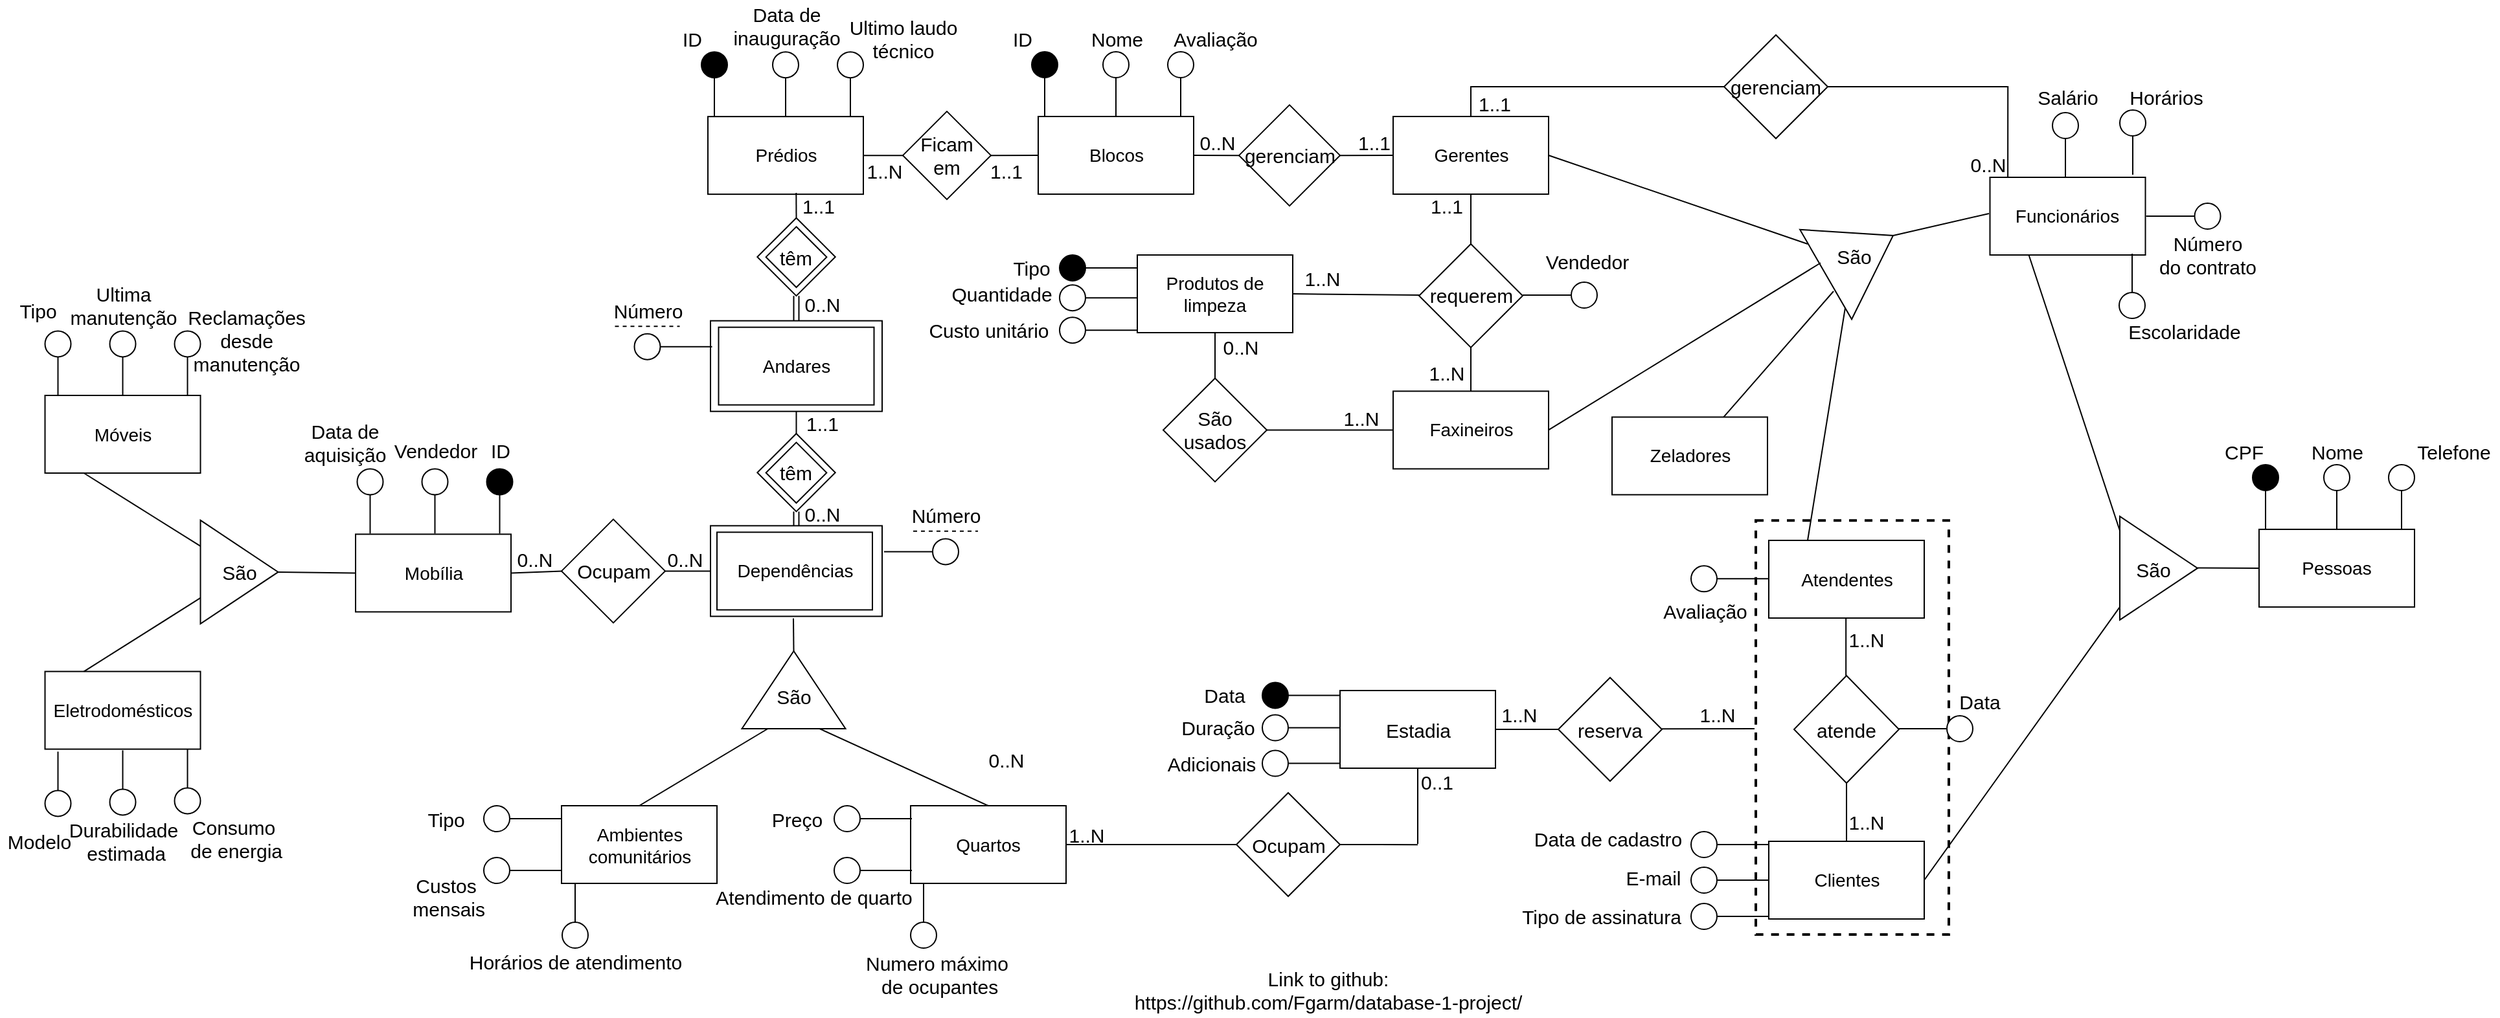 <mxfile version="18.0.5"><diagram id="TtAJthmAI7a4WoSVyTAi" name="Page-1"><mxGraphModel dx="3245" dy="1154" grid="1" gridSize="10" guides="1" tooltips="1" connect="1" arrows="1" fold="1" page="1" pageScale="1" pageWidth="1169" pageHeight="827" math="0" shadow="0"><root><mxCell id="0"/><mxCell id="1" parent="0"/><mxCell id="aIBE9grC4f7ba_bSo_yw-288" style="edgeStyle=none;rounded=0;orthogonalLoop=1;jettySize=auto;html=1;exitX=0.5;exitY=1;exitDx=0;exitDy=0;entryX=0.5;entryY=0;entryDx=0;entryDy=0;fontSize=15;endArrow=none;endFill=0;shape=link;" edge="1" parent="1" source="aIBE9grC4f7ba_bSo_yw-281" target="aIBE9grC4f7ba_bSo_yw-70"><mxGeometry relative="1" as="geometry"/></mxCell><mxCell id="aIBE9grC4f7ba_bSo_yw-289" style="edgeStyle=none;rounded=0;orthogonalLoop=1;jettySize=auto;html=1;exitX=0.5;exitY=0;exitDx=0;exitDy=0;entryX=0.5;entryY=1;entryDx=0;entryDy=0;fontSize=15;endArrow=none;endFill=0;" edge="1" parent="1" source="aIBE9grC4f7ba_bSo_yw-281" target="aIBE9grC4f7ba_bSo_yw-56"><mxGeometry relative="1" as="geometry"/></mxCell><mxCell id="aIBE9grC4f7ba_bSo_yw-281" value="" style="rhombus;whiteSpace=wrap;html=1;labelBackgroundColor=none;sketch=0;fontSize=15;strokeColor=default;strokeWidth=1;fillColor=default;aspect=fixed;" vertex="1" parent="1"><mxGeometry x="-584.37" y="353" width="60.23" height="60.23" as="geometry"/></mxCell><mxCell id="aIBE9grC4f7ba_bSo_yw-70" value="" style="rounded=0;whiteSpace=wrap;html=1;labelBackgroundColor=#000000;fontSize=15;strokeColor=default;strokeWidth=1;fillColor=#FFFFFF;sketch=0;" vertex="1" parent="1"><mxGeometry x="-620.5" y="424.19" width="132.5" height="70" as="geometry"/></mxCell><mxCell id="aIBE9grC4f7ba_bSo_yw-56" value="" style="rounded=0;whiteSpace=wrap;html=1;labelBackgroundColor=#000000;fontSize=15;strokeColor=default;strokeWidth=1;fillColor=#FFFFFF;sketch=0;" vertex="1" parent="1"><mxGeometry x="-620.5" y="265.83" width="132.5" height="70" as="geometry"/></mxCell><mxCell id="aIBE9grC4f7ba_bSo_yw-1" value="Blocos" style="rounded=0;whiteSpace=wrap;html=1;fontSize=14;" vertex="1" parent="1"><mxGeometry x="-367.5" y="108" width="120" height="60" as="geometry"/></mxCell><mxCell id="aIBE9grC4f7ba_bSo_yw-3" value="Prédios" style="rounded=0;whiteSpace=wrap;html=1;fontSize=14;" vertex="1" parent="1"><mxGeometry x="-622.5" y="108.07" width="120" height="60" as="geometry"/></mxCell><mxCell id="aIBE9grC4f7ba_bSo_yw-4" value="Andares" style="rounded=0;whiteSpace=wrap;html=1;fontSize=14;" vertex="1" parent="1"><mxGeometry x="-614.25" y="270.83" width="120" height="60" as="geometry"/></mxCell><mxCell id="aIBE9grC4f7ba_bSo_yw-5" value="Dependências" style="rounded=0;whiteSpace=wrap;html=1;fontSize=14;" vertex="1" parent="1"><mxGeometry x="-615.5" y="429.19" width="120" height="60" as="geometry"/></mxCell><mxCell id="aIBE9grC4f7ba_bSo_yw-6" value="Quartos" style="rounded=0;whiteSpace=wrap;html=1;fontSize=14;" vertex="1" parent="1"><mxGeometry x="-466" y="640.5" width="120" height="60" as="geometry"/></mxCell><mxCell id="aIBE9grC4f7ba_bSo_yw-7" value="Ambientes comunitários" style="rounded=0;whiteSpace=wrap;html=1;fontSize=14;" vertex="1" parent="1"><mxGeometry x="-735.5" y="640.5" width="120" height="60" as="geometry"/></mxCell><mxCell id="aIBE9grC4f7ba_bSo_yw-8" value="Funcionários" style="rounded=0;whiteSpace=wrap;html=1;fontSize=14;" vertex="1" parent="1"><mxGeometry x="367.25" y="155" width="120" height="60" as="geometry"/></mxCell><mxCell id="aIBE9grC4f7ba_bSo_yw-9" value="Zeladores" style="rounded=0;whiteSpace=wrap;html=1;fontSize=14;" vertex="1" parent="1"><mxGeometry x="75.5" y="340.23" width="120" height="60" as="geometry"/></mxCell><mxCell id="aIBE9grC4f7ba_bSo_yw-10" value="Atendentes" style="rounded=0;whiteSpace=wrap;html=1;fontSize=14;" vertex="1" parent="1"><mxGeometry x="196.5" y="435.5" width="120" height="60" as="geometry"/></mxCell><mxCell id="aIBE9grC4f7ba_bSo_yw-11" value="Faxineiros" style="rounded=0;whiteSpace=wrap;html=1;fontSize=14;" vertex="1" parent="1"><mxGeometry x="-93.5" y="320.23" width="120" height="60" as="geometry"/></mxCell><mxCell id="aIBE9grC4f7ba_bSo_yw-302" style="edgeStyle=orthogonalEdgeStyle;rounded=0;orthogonalLoop=1;jettySize=auto;html=1;exitX=0.5;exitY=0;exitDx=0;exitDy=0;entryX=0;entryY=0.5;entryDx=0;entryDy=0;fontSize=15;endArrow=none;endFill=0;" edge="1" parent="1" source="aIBE9grC4f7ba_bSo_yw-12" target="aIBE9grC4f7ba_bSo_yw-301"><mxGeometry relative="1" as="geometry"/></mxCell><mxCell id="aIBE9grC4f7ba_bSo_yw-12" value="Gerentes" style="rounded=0;whiteSpace=wrap;html=1;fontSize=14;" vertex="1" parent="1"><mxGeometry x="-93.5" y="108.0" width="120" height="60" as="geometry"/></mxCell><mxCell id="aIBE9grC4f7ba_bSo_yw-13" value="Mobília" style="rounded=0;whiteSpace=wrap;html=1;fontSize=14;" vertex="1" parent="1"><mxGeometry x="-894.5" y="430.73" width="120" height="60" as="geometry"/></mxCell><mxCell id="aIBE9grC4f7ba_bSo_yw-14" value="Móveis" style="rounded=0;whiteSpace=wrap;html=1;fontSize=14;" vertex="1" parent="1"><mxGeometry x="-1134.25" y="323.5" width="120" height="60" as="geometry"/></mxCell><mxCell id="aIBE9grC4f7ba_bSo_yw-15" value="Eletrodomésticos" style="rounded=0;whiteSpace=wrap;html=1;fontSize=14;" vertex="1" parent="1"><mxGeometry x="-1134.25" y="536.78" width="120" height="60" as="geometry"/></mxCell><mxCell id="aIBE9grC4f7ba_bSo_yw-18" value="Clientes" style="rounded=0;whiteSpace=wrap;html=1;fontSize=14;" vertex="1" parent="1"><mxGeometry x="196.5" y="668" width="120" height="60" as="geometry"/></mxCell><mxCell id="aIBE9grC4f7ba_bSo_yw-20" value="Produtos de limpeza" style="rounded=0;whiteSpace=wrap;html=1;fontSize=14;" vertex="1" parent="1"><mxGeometry x="-291" y="215.0" width="120" height="60" as="geometry"/></mxCell><mxCell id="aIBE9grC4f7ba_bSo_yw-28" value="" style="ellipse;whiteSpace=wrap;html=1;aspect=fixed;fontSize=15;fillColor=#000000;" vertex="1" parent="1"><mxGeometry x="-372.5" y="58" width="20" height="20" as="geometry"/></mxCell><mxCell id="aIBE9grC4f7ba_bSo_yw-29" value="" style="endArrow=none;html=1;rounded=0;fontSize=15;entryX=0.5;entryY=1;entryDx=0;entryDy=0;" edge="1" target="aIBE9grC4f7ba_bSo_yw-28" parent="1"><mxGeometry width="50" height="50" relative="1" as="geometry"><mxPoint x="-362.5" y="108" as="sourcePoint"/><mxPoint x="-322.5" y="88" as="targetPoint"/></mxGeometry></mxCell><mxCell id="aIBE9grC4f7ba_bSo_yw-31" value="" style="ellipse;whiteSpace=wrap;html=1;aspect=fixed;fontSize=15;" vertex="1" parent="1"><mxGeometry x="-317.5" y="58" width="20" height="20" as="geometry"/></mxCell><mxCell id="aIBE9grC4f7ba_bSo_yw-32" value="" style="endArrow=none;html=1;rounded=0;fontSize=15;entryX=0.5;entryY=1;entryDx=0;entryDy=0;" edge="1" target="aIBE9grC4f7ba_bSo_yw-31" parent="1"><mxGeometry width="50" height="50" relative="1" as="geometry"><mxPoint x="-307.5" y="108" as="sourcePoint"/><mxPoint x="-267.5" y="88" as="targetPoint"/></mxGeometry></mxCell><mxCell id="aIBE9grC4f7ba_bSo_yw-33" value="ID" style="text;html=1;align=center;verticalAlign=middle;resizable=0;points=[];autosize=1;strokeColor=none;fillColor=none;fontSize=15;" vertex="1" parent="1"><mxGeometry x="-395" y="38" width="30" height="20" as="geometry"/></mxCell><mxCell id="aIBE9grC4f7ba_bSo_yw-34" value="Nome" style="text;html=1;align=center;verticalAlign=middle;resizable=0;points=[];autosize=1;strokeColor=none;fillColor=none;fontSize=15;" vertex="1" parent="1"><mxGeometry x="-337.5" y="38" width="60" height="20" as="geometry"/></mxCell><mxCell id="aIBE9grC4f7ba_bSo_yw-35" value="" style="ellipse;whiteSpace=wrap;html=1;aspect=fixed;fontSize=15;" vertex="1" parent="1"><mxGeometry x="-267.5" y="58" width="20" height="20" as="geometry"/></mxCell><mxCell id="aIBE9grC4f7ba_bSo_yw-36" value="" style="endArrow=none;html=1;rounded=0;fontSize=15;entryX=0.5;entryY=1;entryDx=0;entryDy=0;" edge="1" target="aIBE9grC4f7ba_bSo_yw-35" parent="1"><mxGeometry width="50" height="50" relative="1" as="geometry"><mxPoint x="-257.5" y="108" as="sourcePoint"/><mxPoint x="-217.5" y="88" as="targetPoint"/></mxGeometry></mxCell><mxCell id="aIBE9grC4f7ba_bSo_yw-39" value="Avaliação" style="text;html=1;align=center;verticalAlign=middle;resizable=0;points=[];autosize=1;strokeColor=none;fillColor=none;fontSize=15;" vertex="1" parent="1"><mxGeometry x="-271" y="38" width="80" height="20" as="geometry"/></mxCell><mxCell id="aIBE9grC4f7ba_bSo_yw-40" value="" style="ellipse;whiteSpace=wrap;html=1;aspect=fixed;fontSize=15;fillColor=#000000;" vertex="1" parent="1"><mxGeometry x="-627.5" y="58.07" width="20" height="20" as="geometry"/></mxCell><mxCell id="aIBE9grC4f7ba_bSo_yw-41" value="" style="endArrow=none;html=1;rounded=0;fontSize=15;entryX=0.5;entryY=1;entryDx=0;entryDy=0;" edge="1" target="aIBE9grC4f7ba_bSo_yw-40" parent="1"><mxGeometry width="50" height="50" relative="1" as="geometry"><mxPoint x="-617.5" y="108.07" as="sourcePoint"/><mxPoint x="-577.5" y="88.07" as="targetPoint"/></mxGeometry></mxCell><mxCell id="aIBE9grC4f7ba_bSo_yw-42" value="ID" style="text;html=1;align=center;verticalAlign=middle;resizable=0;points=[];autosize=1;strokeColor=none;fillColor=none;fontSize=15;" vertex="1" parent="1"><mxGeometry x="-650" y="38.07" width="30" height="20" as="geometry"/></mxCell><mxCell id="aIBE9grC4f7ba_bSo_yw-43" value="" style="ellipse;whiteSpace=wrap;html=1;aspect=fixed;fontSize=15;" vertex="1" parent="1"><mxGeometry x="-572.5" y="58.07" width="20" height="20" as="geometry"/></mxCell><mxCell id="aIBE9grC4f7ba_bSo_yw-44" value="" style="endArrow=none;html=1;rounded=0;fontSize=15;entryX=0.5;entryY=1;entryDx=0;entryDy=0;" edge="1" target="aIBE9grC4f7ba_bSo_yw-43" parent="1"><mxGeometry width="50" height="50" relative="1" as="geometry"><mxPoint x="-562.5" y="108.07" as="sourcePoint"/><mxPoint x="-522.5" y="88.07" as="targetPoint"/></mxGeometry></mxCell><mxCell id="aIBE9grC4f7ba_bSo_yw-45" value="&lt;div&gt;Data de &lt;br&gt;&lt;/div&gt;&lt;div&gt;inauguração&lt;/div&gt;" style="text;html=1;align=center;verticalAlign=middle;resizable=0;points=[];autosize=1;strokeColor=none;fillColor=none;fontSize=15;" vertex="1" parent="1"><mxGeometry x="-612.5" y="18.07" width="100" height="40" as="geometry"/></mxCell><mxCell id="aIBE9grC4f7ba_bSo_yw-46" value="" style="ellipse;whiteSpace=wrap;html=1;aspect=fixed;fontSize=15;" vertex="1" parent="1"><mxGeometry x="-522.5" y="58.07" width="20" height="20" as="geometry"/></mxCell><mxCell id="aIBE9grC4f7ba_bSo_yw-47" value="" style="endArrow=none;html=1;rounded=0;fontSize=15;entryX=0.5;entryY=1;entryDx=0;entryDy=0;" edge="1" target="aIBE9grC4f7ba_bSo_yw-46" parent="1"><mxGeometry width="50" height="50" relative="1" as="geometry"><mxPoint x="-512.5" y="108.07" as="sourcePoint"/><mxPoint x="-472.5" y="88.07" as="targetPoint"/></mxGeometry></mxCell><mxCell id="aIBE9grC4f7ba_bSo_yw-48" value="&lt;div&gt;Ultimo laudo &lt;br&gt;&lt;/div&gt;&lt;div&gt;técnico&lt;/div&gt;" style="text;html=1;align=center;verticalAlign=middle;resizable=0;points=[];autosize=1;strokeColor=none;fillColor=none;fontSize=15;" vertex="1" parent="1"><mxGeometry x="-522.5" y="28.07" width="100" height="40" as="geometry"/></mxCell><mxCell id="aIBE9grC4f7ba_bSo_yw-51" value="Número" style="text;html=1;align=center;verticalAlign=middle;resizable=0;points=[];autosize=1;strokeColor=none;fillColor=none;fontSize=15;dashed=1;strokeWidth=1;perimeterSpacing=0;" vertex="1" parent="1"><mxGeometry x="-704.25" y="247.76" width="70" height="20" as="geometry"/></mxCell><mxCell id="aIBE9grC4f7ba_bSo_yw-55" value="" style="endArrow=none;dashed=1;html=1;rounded=0;fontSize=15;" edge="1" parent="1"><mxGeometry width="50" height="50" relative="1" as="geometry"><mxPoint x="-694.25" y="270.14" as="sourcePoint"/><mxPoint x="-644.25" y="270.14" as="targetPoint"/></mxGeometry></mxCell><mxCell id="aIBE9grC4f7ba_bSo_yw-61" value="" style="endArrow=none;html=1;rounded=0;fontSize=15;" edge="1" parent="1"><mxGeometry relative="1" as="geometry"><mxPoint x="-659.25" y="285.83" as="sourcePoint"/><mxPoint x="-619.25" y="285.83" as="targetPoint"/></mxGeometry></mxCell><mxCell id="aIBE9grC4f7ba_bSo_yw-64" value="" style="ellipse;whiteSpace=wrap;html=1;aspect=fixed;fontSize=15;labelBackgroundColor=#000000;sketch=0;strokeColor=default;strokeWidth=1;fillColor=#FFFFFF;" vertex="1" parent="1"><mxGeometry x="-679.25" y="275.83" width="20" height="20" as="geometry"/></mxCell><mxCell id="aIBE9grC4f7ba_bSo_yw-71" value="Número" style="text;html=1;align=center;verticalAlign=middle;resizable=0;points=[];autosize=1;strokeColor=none;fillColor=none;fontSize=15;dashed=1;strokeWidth=1;perimeterSpacing=0;" vertex="1" parent="1"><mxGeometry x="-474" y="405.98" width="70" height="20" as="geometry"/></mxCell><mxCell id="aIBE9grC4f7ba_bSo_yw-72" value="" style="endArrow=none;dashed=1;html=1;rounded=0;fontSize=15;" edge="1" parent="1"><mxGeometry width="50" height="50" relative="1" as="geometry"><mxPoint x="-464.0" y="428.36" as="sourcePoint"/><mxPoint x="-414.0" y="428.36" as="targetPoint"/></mxGeometry></mxCell><mxCell id="aIBE9grC4f7ba_bSo_yw-75" value="" style="endArrow=none;html=1;rounded=0;fontSize=15;" edge="1" parent="1"><mxGeometry relative="1" as="geometry"><mxPoint x="-505.0" y="650.5" as="sourcePoint"/><mxPoint x="-465.0" y="650.5" as="targetPoint"/></mxGeometry></mxCell><mxCell id="aIBE9grC4f7ba_bSo_yw-76" value="" style="ellipse;whiteSpace=wrap;html=1;aspect=fixed;fontSize=15;labelBackgroundColor=#000000;sketch=0;strokeColor=default;strokeWidth=1;fillColor=#FFFFFF;" vertex="1" parent="1"><mxGeometry x="-525" y="640.5" width="20" height="20" as="geometry"/></mxCell><mxCell id="aIBE9grC4f7ba_bSo_yw-77" value="&lt;div&gt;Numero máximo&lt;/div&gt;&lt;div&gt;&amp;nbsp;de ocupantes&lt;/div&gt;" style="text;html=1;align=center;verticalAlign=middle;resizable=0;points=[];autosize=1;strokeColor=none;fillColor=none;fontSize=15;" vertex="1" parent="1"><mxGeometry x="-511" y="750.5" width="130" height="40" as="geometry"/></mxCell><mxCell id="aIBE9grC4f7ba_bSo_yw-78" value="" style="endArrow=none;html=1;rounded=0;fontSize=15;" edge="1" parent="1"><mxGeometry relative="1" as="geometry"><mxPoint x="-505.0" y="690.5" as="sourcePoint"/><mxPoint x="-465.0" y="690.5" as="targetPoint"/></mxGeometry></mxCell><mxCell id="aIBE9grC4f7ba_bSo_yw-79" value="" style="ellipse;whiteSpace=wrap;html=1;aspect=fixed;fontSize=15;labelBackgroundColor=#000000;sketch=0;strokeColor=default;strokeWidth=1;fillColor=#FFFFFF;" vertex="1" parent="1"><mxGeometry x="-525" y="680.5" width="20" height="20" as="geometry"/></mxCell><mxCell id="aIBE9grC4f7ba_bSo_yw-80" value="Preço" style="text;html=1;align=center;verticalAlign=middle;resizable=0;points=[];autosize=1;strokeColor=none;fillColor=none;fontSize=15;" vertex="1" parent="1"><mxGeometry x="-579.25" y="640.5" width="50" height="20" as="geometry"/></mxCell><mxCell id="aIBE9grC4f7ba_bSo_yw-81" value="" style="endArrow=none;html=1;rounded=0;fontSize=15;" edge="1" parent="1"><mxGeometry relative="1" as="geometry"><mxPoint x="-775.5" y="650.5" as="sourcePoint"/><mxPoint x="-735.5" y="650.5" as="targetPoint"/></mxGeometry></mxCell><mxCell id="aIBE9grC4f7ba_bSo_yw-82" value="" style="ellipse;whiteSpace=wrap;html=1;aspect=fixed;fontSize=15;labelBackgroundColor=#000000;sketch=0;strokeColor=default;strokeWidth=1;fillColor=#FFFFFF;" vertex="1" parent="1"><mxGeometry x="-795.5" y="640.5" width="20" height="20" as="geometry"/></mxCell><mxCell id="aIBE9grC4f7ba_bSo_yw-83" value="" style="endArrow=none;html=1;rounded=0;fontSize=15;" edge="1" parent="1"><mxGeometry relative="1" as="geometry"><mxPoint x="-775.5" y="690.5" as="sourcePoint"/><mxPoint x="-735.5" y="690.5" as="targetPoint"/></mxGeometry></mxCell><mxCell id="aIBE9grC4f7ba_bSo_yw-84" value="" style="ellipse;whiteSpace=wrap;html=1;aspect=fixed;fontSize=15;labelBackgroundColor=#000000;sketch=0;strokeColor=default;strokeWidth=1;fillColor=#FFFFFF;" vertex="1" parent="1"><mxGeometry x="-795.5" y="680.5" width="20" height="20" as="geometry"/></mxCell><mxCell id="aIBE9grC4f7ba_bSo_yw-85" value="Tipo" style="text;html=1;align=center;verticalAlign=middle;resizable=0;points=[];autosize=1;strokeColor=none;fillColor=none;fontSize=15;" vertex="1" parent="1"><mxGeometry x="-845" y="640.5" width="40" height="20" as="geometry"/></mxCell><mxCell id="aIBE9grC4f7ba_bSo_yw-86" value="&lt;div&gt;Custos&lt;/div&gt;&lt;div&gt;&amp;nbsp;mensais&lt;/div&gt;" style="text;html=1;align=center;verticalAlign=middle;resizable=0;points=[];autosize=1;strokeColor=none;fillColor=none;fontSize=15;" vertex="1" parent="1"><mxGeometry x="-865" y="690.75" width="80" height="40" as="geometry"/></mxCell><mxCell id="aIBE9grC4f7ba_bSo_yw-93" value="" style="ellipse;whiteSpace=wrap;html=1;aspect=fixed;fontSize=15;labelBackgroundColor=#000000;sketch=0;strokeColor=default;strokeWidth=1;fillColor=#FFFFFF;" vertex="1" parent="1"><mxGeometry x="-466.0" y="730.5" width="20" height="20" as="geometry"/></mxCell><mxCell id="aIBE9grC4f7ba_bSo_yw-94" value="" style="endArrow=none;html=1;rounded=0;fontSize=15;entryX=0.5;entryY=1;entryDx=0;entryDy=0;exitX=0.5;exitY=0;exitDx=0;exitDy=0;" edge="1" source="aIBE9grC4f7ba_bSo_yw-93" parent="1"><mxGeometry width="50" height="50" relative="1" as="geometry"><mxPoint x="-416.0" y="680.5" as="sourcePoint"/><mxPoint x="-456" y="700.5" as="targetPoint"/></mxGeometry></mxCell><mxCell id="aIBE9grC4f7ba_bSo_yw-95" value="Atendimento de quarto" style="text;html=1;align=center;verticalAlign=middle;resizable=0;points=[];autosize=1;strokeColor=none;fillColor=none;fontSize=15;" vertex="1" parent="1"><mxGeometry x="-626" y="700.5" width="170" height="20" as="geometry"/></mxCell><mxCell id="aIBE9grC4f7ba_bSo_yw-96" value="" style="ellipse;whiteSpace=wrap;html=1;aspect=fixed;fontSize=15;labelBackgroundColor=#000000;sketch=0;strokeColor=default;strokeWidth=1;fillColor=#FFFFFF;" vertex="1" parent="1"><mxGeometry x="-735.0" y="730.5" width="20" height="20" as="geometry"/></mxCell><mxCell id="aIBE9grC4f7ba_bSo_yw-97" value="" style="endArrow=none;html=1;rounded=0;fontSize=15;entryX=0.5;entryY=1;entryDx=0;entryDy=0;exitX=0.5;exitY=0;exitDx=0;exitDy=0;" edge="1" source="aIBE9grC4f7ba_bSo_yw-96" parent="1"><mxGeometry width="50" height="50" relative="1" as="geometry"><mxPoint x="-685.0" y="680.5" as="sourcePoint"/><mxPoint x="-725" y="700.5" as="targetPoint"/></mxGeometry></mxCell><mxCell id="aIBE9grC4f7ba_bSo_yw-98" value="Horários de atendimento" style="text;html=1;align=center;verticalAlign=middle;resizable=0;points=[];autosize=1;strokeColor=none;fillColor=none;fontSize=15;" vertex="1" parent="1"><mxGeometry x="-815" y="750.5" width="180" height="20" as="geometry"/></mxCell><mxCell id="aIBE9grC4f7ba_bSo_yw-99" value="Pessoas" style="rounded=0;whiteSpace=wrap;html=1;fontSize=14;" vertex="1" parent="1"><mxGeometry x="575" y="426.97" width="120" height="60" as="geometry"/></mxCell><mxCell id="aIBE9grC4f7ba_bSo_yw-100" value="" style="ellipse;whiteSpace=wrap;html=1;aspect=fixed;fontSize=15;fillColor=#000000;" vertex="1" parent="1"><mxGeometry x="570" y="376.97" width="20" height="20" as="geometry"/></mxCell><mxCell id="aIBE9grC4f7ba_bSo_yw-101" value="" style="endArrow=none;html=1;rounded=0;fontSize=15;entryX=0.5;entryY=1;entryDx=0;entryDy=0;" edge="1" parent="1" target="aIBE9grC4f7ba_bSo_yw-100"><mxGeometry width="50" height="50" relative="1" as="geometry"><mxPoint x="580" y="426.97" as="sourcePoint"/><mxPoint x="620" y="406.97" as="targetPoint"/></mxGeometry></mxCell><mxCell id="aIBE9grC4f7ba_bSo_yw-102" value="" style="ellipse;whiteSpace=wrap;html=1;aspect=fixed;fontSize=15;" vertex="1" parent="1"><mxGeometry x="625" y="376.97" width="20" height="20" as="geometry"/></mxCell><mxCell id="aIBE9grC4f7ba_bSo_yw-103" value="" style="endArrow=none;html=1;rounded=0;fontSize=15;entryX=0.5;entryY=1;entryDx=0;entryDy=0;" edge="1" parent="1" target="aIBE9grC4f7ba_bSo_yw-102"><mxGeometry width="50" height="50" relative="1" as="geometry"><mxPoint x="635" y="426.97" as="sourcePoint"/><mxPoint x="675" y="406.97" as="targetPoint"/></mxGeometry></mxCell><mxCell id="aIBE9grC4f7ba_bSo_yw-104" value="CPF" style="text;html=1;align=center;verticalAlign=middle;resizable=0;points=[];autosize=1;strokeColor=none;fillColor=none;fontSize=15;" vertex="1" parent="1"><mxGeometry x="537.5" y="356.97" width="50" height="20" as="geometry"/></mxCell><mxCell id="aIBE9grC4f7ba_bSo_yw-105" value="Nome" style="text;html=1;align=center;verticalAlign=middle;resizable=0;points=[];autosize=1;strokeColor=none;fillColor=none;fontSize=15;" vertex="1" parent="1"><mxGeometry x="605" y="356.97" width="60" height="20" as="geometry"/></mxCell><mxCell id="aIBE9grC4f7ba_bSo_yw-106" value="" style="ellipse;whiteSpace=wrap;html=1;aspect=fixed;fontSize=15;" vertex="1" parent="1"><mxGeometry x="675" y="376.97" width="20" height="20" as="geometry"/></mxCell><mxCell id="aIBE9grC4f7ba_bSo_yw-107" value="" style="endArrow=none;html=1;rounded=0;fontSize=15;entryX=0.5;entryY=1;entryDx=0;entryDy=0;" edge="1" parent="1" target="aIBE9grC4f7ba_bSo_yw-106"><mxGeometry width="50" height="50" relative="1" as="geometry"><mxPoint x="685" y="426.97" as="sourcePoint"/><mxPoint x="725" y="406.97" as="targetPoint"/></mxGeometry></mxCell><mxCell id="aIBE9grC4f7ba_bSo_yw-108" value="Telefone" style="text;html=1;align=center;verticalAlign=middle;resizable=0;points=[];autosize=1;strokeColor=none;fillColor=none;fontSize=15;" vertex="1" parent="1"><mxGeometry x="690" y="356.97" width="70" height="20" as="geometry"/></mxCell><mxCell id="aIBE9grC4f7ba_bSo_yw-121" value="Escolaridade" style="text;html=1;align=center;verticalAlign=middle;resizable=0;points=[];autosize=1;strokeColor=none;fillColor=none;fontSize=15;" vertex="1" parent="1"><mxGeometry x="467" y="264" width="100" height="20" as="geometry"/></mxCell><mxCell id="aIBE9grC4f7ba_bSo_yw-122" value="Salário" style="text;html=1;align=center;verticalAlign=middle;resizable=0;points=[];autosize=1;strokeColor=none;fillColor=none;fontSize=15;" vertex="1" parent="1"><mxGeometry x="397.25" y="83.07" width="60" height="20" as="geometry"/></mxCell><mxCell id="aIBE9grC4f7ba_bSo_yw-123" value="Horários" style="text;html=1;align=center;verticalAlign=middle;resizable=0;points=[];autosize=1;strokeColor=none;fillColor=none;fontSize=15;" vertex="1" parent="1"><mxGeometry x="467.5" y="83" width="70" height="20" as="geometry"/></mxCell><mxCell id="aIBE9grC4f7ba_bSo_yw-124" value="" style="endArrow=none;html=1;rounded=0;fontSize=15;" edge="1" parent="1"><mxGeometry relative="1" as="geometry"><mxPoint x="487.75" y="185" as="sourcePoint"/><mxPoint x="527.75" y="185" as="targetPoint"/></mxGeometry></mxCell><mxCell id="aIBE9grC4f7ba_bSo_yw-125" value="" style="ellipse;whiteSpace=wrap;html=1;aspect=fixed;fontSize=15;labelBackgroundColor=#000000;sketch=0;strokeColor=default;strokeWidth=1;fillColor=#FFFFFF;" vertex="1" parent="1"><mxGeometry x="525.25" y="175" width="20" height="20" as="geometry"/></mxCell><mxCell id="aIBE9grC4f7ba_bSo_yw-126" value="&lt;div&gt;Número &lt;br&gt;&lt;/div&gt;&lt;div&gt;do contrato&lt;/div&gt;" style="text;html=1;align=center;verticalAlign=middle;resizable=0;points=[];autosize=1;strokeColor=none;fillColor=none;fontSize=15;" vertex="1" parent="1"><mxGeometry x="490.25" y="195" width="90" height="40" as="geometry"/></mxCell><mxCell id="aIBE9grC4f7ba_bSo_yw-234" style="edgeStyle=orthogonalEdgeStyle;rounded=0;orthogonalLoop=1;jettySize=auto;html=1;exitX=0.5;exitY=1;exitDx=0;exitDy=0;fontSize=15;endArrow=none;endFill=0;" edge="1" parent="1" source="aIBE9grC4f7ba_bSo_yw-127"><mxGeometry relative="1" as="geometry"><mxPoint x="-74.5" y="670" as="targetPoint"/></mxGeometry></mxCell><mxCell id="aIBE9grC4f7ba_bSo_yw-127" value="Estadia" style="rounded=0;whiteSpace=wrap;html=1;labelBackgroundColor=#FFFFFF;sketch=0;fontSize=15;strokeColor=default;strokeWidth=1;fillColor=#FFFFFF;" vertex="1" parent="1"><mxGeometry x="-134.5" y="551.5" width="120" height="60" as="geometry"/></mxCell><mxCell id="aIBE9grC4f7ba_bSo_yw-132" value="" style="endArrow=none;html=1;rounded=0;fontSize=15;" edge="1" parent="1"><mxGeometry relative="1" as="geometry"><mxPoint x="-486.5" y="444.19" as="sourcePoint"/><mxPoint x="-446.5" y="444.19" as="targetPoint"/></mxGeometry></mxCell><mxCell id="aIBE9grC4f7ba_bSo_yw-133" value="" style="ellipse;whiteSpace=wrap;html=1;aspect=fixed;fontSize=15;labelBackgroundColor=#000000;sketch=0;strokeColor=default;strokeWidth=1;fillColor=#FFFFFF;" vertex="1" parent="1"><mxGeometry x="-449.0" y="434.19" width="20" height="20" as="geometry"/></mxCell><mxCell id="aIBE9grC4f7ba_bSo_yw-134" value="Data de cadastro" style="text;html=1;align=center;verticalAlign=middle;resizable=0;points=[];autosize=1;strokeColor=none;fillColor=none;fontSize=15;" vertex="1" parent="1"><mxGeometry x="6.5" y="655.5" width="130" height="20" as="geometry"/></mxCell><mxCell id="aIBE9grC4f7ba_bSo_yw-143" value="Tipo de assinatura" style="text;html=1;align=center;verticalAlign=middle;resizable=0;points=[];autosize=1;strokeColor=none;fillColor=none;fontSize=15;" vertex="1" parent="1"><mxGeometry x="-3.5" y="715.5" width="140" height="20" as="geometry"/></mxCell><mxCell id="aIBE9grC4f7ba_bSo_yw-144" value="E-mail" style="text;html=1;align=center;verticalAlign=middle;resizable=0;points=[];autosize=1;strokeColor=none;fillColor=none;fontSize=15;" vertex="1" parent="1"><mxGeometry x="76.5" y="685.5" width="60" height="20" as="geometry"/></mxCell><mxCell id="aIBE9grC4f7ba_bSo_yw-145" value="" style="endArrow=none;html=1;rounded=0;fontSize=15;" edge="1" parent="1"><mxGeometry relative="1" as="geometry"><mxPoint x="156.5" y="465.18" as="sourcePoint"/><mxPoint x="196.5" y="465.18" as="targetPoint"/></mxGeometry></mxCell><mxCell id="aIBE9grC4f7ba_bSo_yw-146" value="" style="ellipse;whiteSpace=wrap;html=1;aspect=fixed;fontSize=15;labelBackgroundColor=#000000;sketch=0;strokeColor=default;strokeWidth=1;fillColor=#FFFFFF;" vertex="1" parent="1"><mxGeometry x="136.5" y="455.18" width="20" height="20" as="geometry"/></mxCell><mxCell id="aIBE9grC4f7ba_bSo_yw-147" value="Avaliação" style="text;html=1;align=center;verticalAlign=middle;resizable=0;points=[];autosize=1;strokeColor=none;fillColor=none;fontSize=15;" vertex="1" parent="1"><mxGeometry x="106.5" y="480.18" width="80" height="20" as="geometry"/></mxCell><mxCell id="aIBE9grC4f7ba_bSo_yw-149" value="" style="ellipse;whiteSpace=wrap;html=1;aspect=fixed;fontSize=15;labelBackgroundColor=#000000;sketch=0;strokeColor=default;strokeWidth=1;fillColor=#FFFFFF;" vertex="1" parent="1"><mxGeometry x="467.5" y="103" width="20" height="20" as="geometry"/></mxCell><mxCell id="aIBE9grC4f7ba_bSo_yw-150" value="" style="endArrow=none;html=1;rounded=0;fontSize=15;entryX=0.5;entryY=1;entryDx=0;entryDy=0;" edge="1" target="aIBE9grC4f7ba_bSo_yw-149" parent="1"><mxGeometry width="50" height="50" relative="1" as="geometry"><mxPoint x="477.5" y="153" as="sourcePoint"/><mxPoint x="517.5" y="133" as="targetPoint"/></mxGeometry></mxCell><mxCell id="aIBE9grC4f7ba_bSo_yw-153" value="" style="ellipse;whiteSpace=wrap;html=1;aspect=fixed;fontSize=15;labelBackgroundColor=#000000;sketch=0;strokeColor=default;strokeWidth=1;fillColor=#FFFFFF;" vertex="1" parent="1"><mxGeometry x="415.5" y="105" width="20" height="20" as="geometry"/></mxCell><mxCell id="aIBE9grC4f7ba_bSo_yw-154" value="" style="endArrow=none;html=1;rounded=0;fontSize=15;entryX=0.5;entryY=1;entryDx=0;entryDy=0;" edge="1" target="aIBE9grC4f7ba_bSo_yw-153" parent="1"><mxGeometry width="50" height="50" relative="1" as="geometry"><mxPoint x="425.5" y="155" as="sourcePoint"/><mxPoint x="465.5" y="135" as="targetPoint"/></mxGeometry></mxCell><mxCell id="aIBE9grC4f7ba_bSo_yw-157" value="" style="endArrow=none;html=1;rounded=0;fontSize=15;" edge="1" parent="1"><mxGeometry relative="1" as="geometry"><mxPoint x="-174.5" y="607.75" as="sourcePoint"/><mxPoint x="-134.5" y="607.75" as="targetPoint"/></mxGeometry></mxCell><mxCell id="aIBE9grC4f7ba_bSo_yw-158" value="" style="ellipse;whiteSpace=wrap;html=1;aspect=fixed;fontSize=15;labelBackgroundColor=#000000;sketch=0;strokeColor=default;strokeWidth=1;fillColor=#FFFFFF;" vertex="1" parent="1"><mxGeometry x="-194.5" y="597.75" width="20" height="20" as="geometry"/></mxCell><mxCell id="aIBE9grC4f7ba_bSo_yw-159" value="" style="endArrow=none;html=1;rounded=0;fontSize=15;" edge="1" parent="1"><mxGeometry relative="1" as="geometry"><mxPoint x="-174.5" y="580.25" as="sourcePoint"/><mxPoint x="-134.5" y="580.25" as="targetPoint"/></mxGeometry></mxCell><mxCell id="aIBE9grC4f7ba_bSo_yw-160" value="" style="ellipse;whiteSpace=wrap;html=1;aspect=fixed;fontSize=15;labelBackgroundColor=#000000;sketch=0;strokeColor=default;strokeWidth=1;fillColor=#FFFFFF;" vertex="1" parent="1"><mxGeometry x="-194.5" y="570.25" width="20" height="20" as="geometry"/></mxCell><mxCell id="aIBE9grC4f7ba_bSo_yw-163" value="" style="endArrow=none;html=1;rounded=0;fontSize=15;" edge="1" parent="1"><mxGeometry relative="1" as="geometry"><mxPoint x="-174.5" y="555.25" as="sourcePoint"/><mxPoint x="-134.5" y="555.25" as="targetPoint"/></mxGeometry></mxCell><mxCell id="aIBE9grC4f7ba_bSo_yw-165" value="Data" style="text;html=1;align=center;verticalAlign=middle;resizable=0;points=[];autosize=1;strokeColor=none;fillColor=none;fontSize=15;" vertex="1" parent="1"><mxGeometry x="-249.5" y="545.25" width="50" height="20" as="geometry"/></mxCell><mxCell id="aIBE9grC4f7ba_bSo_yw-166" value="Duração" style="text;html=1;align=center;verticalAlign=middle;resizable=0;points=[];autosize=1;strokeColor=none;fillColor=none;fontSize=15;" vertex="1" parent="1"><mxGeometry x="-264.5" y="570.25" width="70" height="20" as="geometry"/></mxCell><mxCell id="aIBE9grC4f7ba_bSo_yw-167" value="Adicionais" style="text;html=1;align=center;verticalAlign=middle;resizable=0;points=[];autosize=1;strokeColor=none;fillColor=none;fontSize=15;" vertex="1" parent="1"><mxGeometry x="-274.5" y="597.75" width="80" height="20" as="geometry"/></mxCell><mxCell id="aIBE9grC4f7ba_bSo_yw-168" value="" style="endArrow=none;html=1;rounded=0;fontSize=15;" edge="1" parent="1"><mxGeometry relative="1" as="geometry"><mxPoint x="-331.0" y="225" as="sourcePoint"/><mxPoint x="-291.0" y="225" as="targetPoint"/></mxGeometry></mxCell><mxCell id="aIBE9grC4f7ba_bSo_yw-169" value="" style="ellipse;whiteSpace=wrap;html=1;aspect=fixed;fontSize=15;labelBackgroundColor=#000000;sketch=0;strokeColor=default;strokeWidth=1;fillColor=#000000;" vertex="1" parent="1"><mxGeometry x="-351" y="215" width="20" height="20" as="geometry"/></mxCell><mxCell id="aIBE9grC4f7ba_bSo_yw-170" value="" style="endArrow=none;html=1;rounded=0;fontSize=15;" edge="1" parent="1"><mxGeometry relative="1" as="geometry"><mxPoint x="-331.0" y="273.07" as="sourcePoint"/><mxPoint x="-291.0" y="273.07" as="targetPoint"/></mxGeometry></mxCell><mxCell id="aIBE9grC4f7ba_bSo_yw-171" value="" style="ellipse;whiteSpace=wrap;html=1;aspect=fixed;fontSize=15;labelBackgroundColor=#000000;sketch=0;strokeColor=default;strokeWidth=1;fillColor=#FFFFFF;" vertex="1" parent="1"><mxGeometry x="-351" y="263.07" width="20" height="20" as="geometry"/></mxCell><mxCell id="aIBE9grC4f7ba_bSo_yw-172" value="" style="endArrow=none;html=1;rounded=0;fontSize=15;" edge="1" parent="1"><mxGeometry relative="1" as="geometry"><mxPoint x="-331.0" y="248.07" as="sourcePoint"/><mxPoint x="-291.0" y="248.07" as="targetPoint"/></mxGeometry></mxCell><mxCell id="aIBE9grC4f7ba_bSo_yw-173" value="" style="ellipse;whiteSpace=wrap;html=1;aspect=fixed;fontSize=15;labelBackgroundColor=#000000;sketch=0;strokeColor=default;strokeWidth=1;fillColor=#FFFFFF;" vertex="1" parent="1"><mxGeometry x="-351" y="238.07" width="20" height="20" as="geometry"/></mxCell><mxCell id="aIBE9grC4f7ba_bSo_yw-174" value="Tipo" style="text;html=1;align=center;verticalAlign=middle;resizable=0;points=[];autosize=1;strokeColor=none;fillColor=none;fontSize=15;" vertex="1" parent="1"><mxGeometry x="-393.5" y="215" width="40" height="20" as="geometry"/></mxCell><mxCell id="aIBE9grC4f7ba_bSo_yw-177" value="" style="endArrow=none;html=1;rounded=0;fontSize=15;" edge="1" parent="1"><mxGeometry relative="1" as="geometry"><mxPoint x="156.5" y="698" as="sourcePoint"/><mxPoint x="196.5" y="698" as="targetPoint"/></mxGeometry></mxCell><mxCell id="aIBE9grC4f7ba_bSo_yw-178" value="" style="ellipse;whiteSpace=wrap;html=1;aspect=fixed;fontSize=15;labelBackgroundColor=#000000;sketch=0;strokeColor=default;strokeWidth=1;fillColor=#FFFFFF;" vertex="1" parent="1"><mxGeometry x="136.5" y="688" width="20" height="20" as="geometry"/></mxCell><mxCell id="aIBE9grC4f7ba_bSo_yw-179" value="" style="endArrow=none;html=1;rounded=0;fontSize=15;" edge="1" parent="1"><mxGeometry relative="1" as="geometry"><mxPoint x="156.5" y="670.5" as="sourcePoint"/><mxPoint x="196.5" y="670.5" as="targetPoint"/></mxGeometry></mxCell><mxCell id="aIBE9grC4f7ba_bSo_yw-180" value="" style="ellipse;whiteSpace=wrap;html=1;aspect=fixed;fontSize=15;labelBackgroundColor=#000000;sketch=0;strokeColor=default;strokeWidth=1;fillColor=#FFFFFF;" vertex="1" parent="1"><mxGeometry x="136.5" y="660.5" width="20" height="20" as="geometry"/></mxCell><mxCell id="aIBE9grC4f7ba_bSo_yw-181" value="" style="endArrow=none;html=1;rounded=0;fontSize=15;" edge="1" parent="1"><mxGeometry relative="1" as="geometry"><mxPoint x="156.5" y="726" as="sourcePoint"/><mxPoint x="196.5" y="726" as="targetPoint"/></mxGeometry></mxCell><mxCell id="aIBE9grC4f7ba_bSo_yw-182" value="" style="ellipse;whiteSpace=wrap;html=1;aspect=fixed;fontSize=15;labelBackgroundColor=#000000;sketch=0;strokeColor=default;strokeWidth=1;fillColor=#FFFFFF;" vertex="1" parent="1"><mxGeometry x="136.5" y="716" width="20" height="20" as="geometry"/></mxCell><mxCell id="aIBE9grC4f7ba_bSo_yw-183" value="&lt;div&gt;Link to github:&lt;br&gt;&lt;/div&gt;&lt;div&gt;https://github.com/Fgarm/database-1-project/&lt;/div&gt;" style="text;html=1;align=center;verticalAlign=middle;resizable=0;points=[];autosize=1;strokeColor=none;fillColor=none;fontSize=15;" vertex="1" parent="1"><mxGeometry x="-299.5" y="763" width="310" height="40" as="geometry"/></mxCell><mxCell id="aIBE9grC4f7ba_bSo_yw-184" value="" style="triangle;whiteSpace=wrap;html=1;labelBackgroundColor=#000000;sketch=0;fontSize=15;strokeColor=default;strokeWidth=1;fillColor=#FFFFFF;" vertex="1" parent="1"><mxGeometry x="467.5" y="416.97" width="60" height="80" as="geometry"/></mxCell><mxCell id="aIBE9grC4f7ba_bSo_yw-185" value="São" style="text;html=1;align=center;verticalAlign=middle;resizable=0;points=[];autosize=1;strokeColor=none;fillColor=none;fontSize=15;" vertex="1" parent="1"><mxGeometry x="472.5" y="448.44" width="40" height="20" as="geometry"/></mxCell><mxCell id="aIBE9grC4f7ba_bSo_yw-187" value="" style="endArrow=none;html=1;rounded=0;fontSize=15;entryX=0;entryY=0.5;entryDx=0;entryDy=0;" edge="1" parent="1" target="aIBE9grC4f7ba_bSo_yw-99"><mxGeometry relative="1" as="geometry"><mxPoint x="527.5" y="456.77" as="sourcePoint"/><mxPoint x="687.5" y="456.77" as="targetPoint"/></mxGeometry></mxCell><mxCell id="aIBE9grC4f7ba_bSo_yw-188" value="" style="endArrow=none;html=1;rounded=0;fontSize=15;exitX=0.25;exitY=1;exitDx=0;exitDy=0;" edge="1" parent="1" source="aIBE9grC4f7ba_bSo_yw-8"><mxGeometry relative="1" as="geometry"><mxPoint x="307.5" y="428" as="sourcePoint"/><mxPoint x="467.5" y="428" as="targetPoint"/></mxGeometry></mxCell><mxCell id="aIBE9grC4f7ba_bSo_yw-189" value="" style="endArrow=none;html=1;rounded=0;fontSize=15;exitX=1;exitY=0.5;exitDx=0;exitDy=0;" edge="1" parent="1" source="aIBE9grC4f7ba_bSo_yw-18"><mxGeometry relative="1" as="geometry"><mxPoint x="307.5" y="486.97" as="sourcePoint"/><mxPoint x="467.5" y="486.97" as="targetPoint"/></mxGeometry></mxCell><mxCell id="aIBE9grC4f7ba_bSo_yw-192" value="" style="triangle;whiteSpace=wrap;html=1;labelBackgroundColor=#000000;sketch=0;fontSize=15;strokeColor=default;strokeWidth=1;fillColor=#FFFFFF;rotation=-30;" vertex="1" parent="1"><mxGeometry x="236.5" y="175" width="60" height="80" as="geometry"/></mxCell><mxCell id="aIBE9grC4f7ba_bSo_yw-193" value="São" style="text;html=1;align=center;verticalAlign=middle;resizable=0;points=[];autosize=1;strokeColor=none;fillColor=none;fontSize=15;" vertex="1" parent="1"><mxGeometry x="241.5" y="206.47" width="40" height="20" as="geometry"/></mxCell><mxCell id="aIBE9grC4f7ba_bSo_yw-195" value="" style="endArrow=none;html=1;rounded=0;fontSize=15;exitX=1;exitY=0.5;exitDx=0;exitDy=0;" edge="1" parent="1" source="aIBE9grC4f7ba_bSo_yw-192"><mxGeometry relative="1" as="geometry"><mxPoint x="206.5" y="183" as="sourcePoint"/><mxPoint x="366.5" y="183" as="targetPoint"/></mxGeometry></mxCell><mxCell id="aIBE9grC4f7ba_bSo_yw-196" value="" style="endArrow=none;html=1;rounded=0;fontSize=15;exitX=1;exitY=0.5;exitDx=0;exitDy=0;" edge="1" parent="1" source="aIBE9grC4f7ba_bSo_yw-12"><mxGeometry relative="1" as="geometry"><mxPoint x="66.5" y="206.47" as="sourcePoint"/><mxPoint x="226.5" y="206.47" as="targetPoint"/></mxGeometry></mxCell><mxCell id="aIBE9grC4f7ba_bSo_yw-197" value="" style="endArrow=none;html=1;rounded=0;fontSize=15;exitX=1;exitY=0.5;exitDx=0;exitDy=0;" edge="1" parent="1" source="aIBE9grC4f7ba_bSo_yw-11"><mxGeometry relative="1" as="geometry"><mxPoint x="86.5" y="221.07" as="sourcePoint"/><mxPoint x="236.5" y="221.12" as="targetPoint"/></mxGeometry></mxCell><mxCell id="aIBE9grC4f7ba_bSo_yw-199" value="" style="endArrow=none;html=1;rounded=0;fontSize=15;" edge="1" parent="1" source="aIBE9grC4f7ba_bSo_yw-9"><mxGeometry relative="1" as="geometry"><mxPoint x="86.5" y="243" as="sourcePoint"/><mxPoint x="246.5" y="243" as="targetPoint"/></mxGeometry></mxCell><mxCell id="aIBE9grC4f7ba_bSo_yw-200" value="" style="endArrow=none;html=1;rounded=0;fontSize=15;entryX=0.25;entryY=0;entryDx=0;entryDy=0;" edge="1" parent="1" target="aIBE9grC4f7ba_bSo_yw-10"><mxGeometry relative="1" as="geometry"><mxPoint x="255.5" y="255.83" as="sourcePoint"/><mxPoint x="415.5" y="255.83" as="targetPoint"/></mxGeometry></mxCell><mxCell id="aIBE9grC4f7ba_bSo_yw-201" value="atende" style="rhombus;whiteSpace=wrap;html=1;labelBackgroundColor=#FFFFFF;sketch=0;fontSize=15;strokeColor=default;strokeWidth=1;fillColor=#FFFFFF;" vertex="1" parent="1"><mxGeometry x="216" y="540" width="81" height="83" as="geometry"/></mxCell><mxCell id="aIBE9grC4f7ba_bSo_yw-203" value="" style="endArrow=none;html=1;rounded=0;fontSize=15;entryX=0.5;entryY=0;entryDx=0;entryDy=0;exitX=0.5;exitY=1;exitDx=0;exitDy=0;" edge="1" parent="1" source="aIBE9grC4f7ba_bSo_yw-201" target="aIBE9grC4f7ba_bSo_yw-18"><mxGeometry relative="1" as="geometry"><mxPoint x="35.5" y="630" as="sourcePoint"/><mxPoint x="195.5" y="630" as="targetPoint"/></mxGeometry></mxCell><mxCell id="aIBE9grC4f7ba_bSo_yw-204" value="" style="endArrow=none;html=1;rounded=0;fontSize=15;entryX=0.5;entryY=0;entryDx=0;entryDy=0;exitX=0.5;exitY=1;exitDx=0;exitDy=0;" edge="1" parent="1"><mxGeometry relative="1" as="geometry"><mxPoint x="256.08" y="495" as="sourcePoint"/><mxPoint x="256.08" y="540" as="targetPoint"/></mxGeometry></mxCell><mxCell id="aIBE9grC4f7ba_bSo_yw-205" value="" style="ellipse;whiteSpace=wrap;html=1;aspect=fixed;fontSize=15;fillColor=#000000;labelBackgroundColor=none;sketch=0;strokeColor=default;strokeWidth=1;" vertex="1" parent="1"><mxGeometry x="-194.5" y="545.25" width="20" height="20" as="geometry"/></mxCell><mxCell id="aIBE9grC4f7ba_bSo_yw-207" value="" style="rounded=0;whiteSpace=wrap;html=1;labelBackgroundColor=none;sketch=0;fontSize=15;strokeColor=default;strokeWidth=2;fillColor=none;dashed=1;" vertex="1" parent="1"><mxGeometry x="186.5" y="420.18" width="149" height="319.82" as="geometry"/></mxCell><mxCell id="aIBE9grC4f7ba_bSo_yw-208" value="reserva" style="rhombus;whiteSpace=wrap;html=1;labelBackgroundColor=none;sketch=0;fontSize=15;strokeColor=default;strokeWidth=1;fillColor=default;" vertex="1" parent="1"><mxGeometry x="34" y="541.5" width="80" height="80" as="geometry"/></mxCell><mxCell id="aIBE9grC4f7ba_bSo_yw-209" value="" style="endArrow=none;html=1;rounded=0;fontSize=15;entryX=0;entryY=0.5;entryDx=0;entryDy=0;exitX=1;exitY=0.5;exitDx=0;exitDy=0;" edge="1" parent="1" source="aIBE9grC4f7ba_bSo_yw-127" target="aIBE9grC4f7ba_bSo_yw-208"><mxGeometry relative="1" as="geometry"><mxPoint x="-124.5" y="510" as="sourcePoint"/><mxPoint x="35.5" y="510" as="targetPoint"/></mxGeometry></mxCell><mxCell id="aIBE9grC4f7ba_bSo_yw-210" value="" style="endArrow=none;html=1;rounded=0;fontSize=15;" edge="1" parent="1"><mxGeometry relative="1" as="geometry"><mxPoint x="114" y="581.16" as="sourcePoint"/><mxPoint x="185.5" y="581" as="targetPoint"/></mxGeometry></mxCell><mxCell id="aIBE9grC4f7ba_bSo_yw-211" value="" style="endArrow=none;html=1;rounded=0;fontSize=15;" edge="1" parent="1"><mxGeometry relative="1" as="geometry"><mxPoint x="296.5" y="581" as="sourcePoint"/><mxPoint x="336.5" y="581" as="targetPoint"/></mxGeometry></mxCell><mxCell id="aIBE9grC4f7ba_bSo_yw-212" value="" style="ellipse;whiteSpace=wrap;html=1;aspect=fixed;fontSize=15;labelBackgroundColor=#000000;sketch=0;strokeColor=default;strokeWidth=1;fillColor=#FFFFFF;" vertex="1" parent="1"><mxGeometry x="334.0" y="571" width="20" height="20" as="geometry"/></mxCell><mxCell id="aIBE9grC4f7ba_bSo_yw-213" value="Data" style="text;html=1;align=center;verticalAlign=middle;resizable=0;points=[];autosize=1;strokeColor=none;fillColor=none;fontSize=15;" vertex="1" parent="1"><mxGeometry x="334" y="550.25" width="50" height="20" as="geometry"/></mxCell><mxCell id="aIBE9grC4f7ba_bSo_yw-214" value="Quantidade" style="text;html=1;align=center;verticalAlign=middle;resizable=0;points=[];autosize=1;strokeColor=none;fillColor=none;fontSize=15;" vertex="1" parent="1"><mxGeometry x="-441" y="235" width="90" height="20" as="geometry"/></mxCell><mxCell id="aIBE9grC4f7ba_bSo_yw-215" value="Custo unitário" style="text;html=1;align=center;verticalAlign=middle;resizable=0;points=[];autosize=1;strokeColor=none;fillColor=none;fontSize=15;" vertex="1" parent="1"><mxGeometry x="-461" y="263.07" width="110" height="20" as="geometry"/></mxCell><mxCell id="aIBE9grC4f7ba_bSo_yw-216" value="requerem" style="rhombus;whiteSpace=wrap;html=1;labelBackgroundColor=none;sketch=0;fontSize=15;strokeColor=default;strokeWidth=1;fillColor=default;" vertex="1" parent="1"><mxGeometry x="-73.5" y="206.47" width="80" height="80" as="geometry"/></mxCell><mxCell id="aIBE9grC4f7ba_bSo_yw-218" value="" style="endArrow=none;html=1;rounded=0;fontSize=15;entryX=1;entryY=0.5;entryDx=0;entryDy=0;" edge="1" parent="1" source="aIBE9grC4f7ba_bSo_yw-216" target="aIBE9grC4f7ba_bSo_yw-20"><mxGeometry relative="1" as="geometry"><mxPoint x="-74.5" y="250" as="sourcePoint"/><mxPoint x="-104.5" y="310" as="targetPoint"/></mxGeometry></mxCell><mxCell id="aIBE9grC4f7ba_bSo_yw-219" value="" style="endArrow=none;html=1;rounded=0;fontSize=15;" edge="1" parent="1"><mxGeometry relative="1" as="geometry"><mxPoint x="6.5" y="246" as="sourcePoint"/><mxPoint x="46.5" y="246" as="targetPoint"/></mxGeometry></mxCell><mxCell id="aIBE9grC4f7ba_bSo_yw-220" value="" style="ellipse;whiteSpace=wrap;html=1;aspect=fixed;fontSize=15;labelBackgroundColor=#000000;sketch=0;strokeColor=default;strokeWidth=1;fillColor=#FFFFFF;" vertex="1" parent="1"><mxGeometry x="44.0" y="236" width="20" height="20" as="geometry"/></mxCell><mxCell id="aIBE9grC4f7ba_bSo_yw-221" value="Vendedor" style="text;html=1;align=center;verticalAlign=middle;resizable=0;points=[];autosize=1;strokeColor=none;fillColor=none;fontSize=15;" vertex="1" parent="1"><mxGeometry x="15.5" y="210" width="80" height="20" as="geometry"/></mxCell><mxCell id="aIBE9grC4f7ba_bSo_yw-223" value="" style="endArrow=none;html=1;rounded=0;fontSize=15;exitX=0.5;exitY=0;exitDx=0;exitDy=0;entryX=0.5;entryY=1;entryDx=0;entryDy=0;" edge="1" parent="1" source="aIBE9grC4f7ba_bSo_yw-216" target="aIBE9grC4f7ba_bSo_yw-12"><mxGeometry relative="1" as="geometry"><mxPoint x="-224.5" y="300" as="sourcePoint"/><mxPoint x="-64.5" y="300" as="targetPoint"/></mxGeometry></mxCell><mxCell id="aIBE9grC4f7ba_bSo_yw-224" value="" style="endArrow=none;html=1;rounded=0;fontSize=15;exitX=0.5;exitY=0;exitDx=0;exitDy=0;entryX=0.5;entryY=1;entryDx=0;entryDy=0;" edge="1" parent="1" source="aIBE9grC4f7ba_bSo_yw-11" target="aIBE9grC4f7ba_bSo_yw-216"><mxGeometry relative="1" as="geometry"><mxPoint x="-194.5" y="290" as="sourcePoint"/><mxPoint x="-74.5" y="290" as="targetPoint"/></mxGeometry></mxCell><mxCell id="aIBE9grC4f7ba_bSo_yw-228" style="edgeStyle=orthogonalEdgeStyle;rounded=0;orthogonalLoop=1;jettySize=auto;html=1;entryX=0.5;entryY=1;entryDx=0;entryDy=0;fontSize=15;endArrow=none;endFill=0;" edge="1" parent="1" source="aIBE9grC4f7ba_bSo_yw-226" target="aIBE9grC4f7ba_bSo_yw-20"><mxGeometry relative="1" as="geometry"/></mxCell><mxCell id="aIBE9grC4f7ba_bSo_yw-229" style="edgeStyle=orthogonalEdgeStyle;rounded=0;orthogonalLoop=1;jettySize=auto;html=1;exitX=1;exitY=0.5;exitDx=0;exitDy=0;entryX=0;entryY=0.5;entryDx=0;entryDy=0;fontSize=15;endArrow=none;endFill=0;" edge="1" parent="1" source="aIBE9grC4f7ba_bSo_yw-226" target="aIBE9grC4f7ba_bSo_yw-11"><mxGeometry relative="1" as="geometry"/></mxCell><mxCell id="aIBE9grC4f7ba_bSo_yw-226" value="São usados" style="rhombus;whiteSpace=wrap;html=1;labelBackgroundColor=none;sketch=0;fontSize=15;strokeColor=default;strokeWidth=1;fillColor=default;" vertex="1" parent="1"><mxGeometry x="-271" y="310.23" width="80" height="80" as="geometry"/></mxCell><mxCell id="aIBE9grC4f7ba_bSo_yw-232" style="edgeStyle=orthogonalEdgeStyle;rounded=0;orthogonalLoop=1;jettySize=auto;html=1;entryX=1;entryY=0.5;entryDx=0;entryDy=0;fontSize=15;endArrow=none;endFill=0;" edge="1" parent="1" source="aIBE9grC4f7ba_bSo_yw-230" target="aIBE9grC4f7ba_bSo_yw-6"><mxGeometry relative="1" as="geometry"/></mxCell><mxCell id="aIBE9grC4f7ba_bSo_yw-233" style="edgeStyle=orthogonalEdgeStyle;rounded=0;orthogonalLoop=1;jettySize=auto;html=1;exitX=1;exitY=0.5;exitDx=0;exitDy=0;fontSize=15;endArrow=none;endFill=0;" edge="1" parent="1" source="aIBE9grC4f7ba_bSo_yw-230"><mxGeometry relative="1" as="geometry"><mxPoint x="-74.5" y="670.571" as="targetPoint"/></mxGeometry></mxCell><mxCell id="aIBE9grC4f7ba_bSo_yw-230" value="Ocupam" style="rhombus;whiteSpace=wrap;html=1;labelBackgroundColor=none;sketch=0;fontSize=15;strokeColor=default;strokeWidth=1;fillColor=default;" vertex="1" parent="1"><mxGeometry x="-214.5" y="630.5" width="80" height="80" as="geometry"/></mxCell><mxCell id="aIBE9grC4f7ba_bSo_yw-235" value="" style="ellipse;whiteSpace=wrap;html=1;aspect=fixed;fontSize=15;fillColor=#000000;labelBackgroundColor=none;sketch=0;strokeColor=default;strokeWidth=1;" vertex="1" parent="1"><mxGeometry x="-793.25" y="380.23" width="20" height="20" as="geometry"/></mxCell><mxCell id="aIBE9grC4f7ba_bSo_yw-236" value="" style="endArrow=none;html=1;rounded=0;fontSize=15;entryX=0.5;entryY=1;entryDx=0;entryDy=0;" edge="1" target="aIBE9grC4f7ba_bSo_yw-235" parent="1"><mxGeometry width="50" height="50" relative="1" as="geometry"><mxPoint x="-783.25" y="430.23" as="sourcePoint"/><mxPoint x="-743.25" y="410.23" as="targetPoint"/></mxGeometry></mxCell><mxCell id="aIBE9grC4f7ba_bSo_yw-237" value="" style="ellipse;whiteSpace=wrap;html=1;aspect=fixed;fontSize=15;labelBackgroundColor=none;sketch=0;strokeColor=default;strokeWidth=1;fillColor=default;" vertex="1" parent="1"><mxGeometry x="-893.25" y="380.23" width="20" height="20" as="geometry"/></mxCell><mxCell id="aIBE9grC4f7ba_bSo_yw-238" value="" style="endArrow=none;html=1;rounded=0;fontSize=15;entryX=0.5;entryY=1;entryDx=0;entryDy=0;" edge="1" target="aIBE9grC4f7ba_bSo_yw-237" parent="1"><mxGeometry width="50" height="50" relative="1" as="geometry"><mxPoint x="-883.25" y="430.23" as="sourcePoint"/><mxPoint x="-843.25" y="410.23" as="targetPoint"/></mxGeometry></mxCell><mxCell id="aIBE9grC4f7ba_bSo_yw-239" value="" style="ellipse;whiteSpace=wrap;html=1;aspect=fixed;fontSize=15;labelBackgroundColor=none;sketch=0;strokeColor=default;strokeWidth=1;fillColor=default;" vertex="1" parent="1"><mxGeometry x="-843.25" y="380.23" width="20" height="20" as="geometry"/></mxCell><mxCell id="aIBE9grC4f7ba_bSo_yw-240" value="" style="endArrow=none;html=1;rounded=0;fontSize=15;entryX=0.5;entryY=1;entryDx=0;entryDy=0;" edge="1" target="aIBE9grC4f7ba_bSo_yw-239" parent="1"><mxGeometry width="50" height="50" relative="1" as="geometry"><mxPoint x="-833.25" y="430.23" as="sourcePoint"/><mxPoint x="-793.25" y="410.23" as="targetPoint"/></mxGeometry></mxCell><mxCell id="aIBE9grC4f7ba_bSo_yw-241" value="ID" style="text;html=1;align=center;verticalAlign=middle;resizable=0;points=[];autosize=1;strokeColor=none;fillColor=none;fontSize=15;" vertex="1" parent="1"><mxGeometry x="-798.25" y="356.23" width="30" height="20" as="geometry"/></mxCell><mxCell id="aIBE9grC4f7ba_bSo_yw-242" value="Vendedor" style="text;html=1;align=center;verticalAlign=middle;resizable=0;points=[];autosize=1;strokeColor=none;fillColor=none;fontSize=15;" vertex="1" parent="1"><mxGeometry x="-873.25" y="356.23" width="80" height="20" as="geometry"/></mxCell><mxCell id="aIBE9grC4f7ba_bSo_yw-243" value="&lt;div&gt;Data de &lt;br&gt;&lt;/div&gt;&lt;div&gt;aquisição&lt;/div&gt;" style="text;html=1;align=center;verticalAlign=middle;resizable=0;points=[];autosize=1;strokeColor=none;fillColor=none;fontSize=15;" vertex="1" parent="1"><mxGeometry x="-943.25" y="340.23" width="80" height="40" as="geometry"/></mxCell><mxCell id="aIBE9grC4f7ba_bSo_yw-244" value="" style="ellipse;whiteSpace=wrap;html=1;aspect=fixed;fontSize=15;labelBackgroundColor=none;sketch=0;strokeColor=default;strokeWidth=1;fillColor=default;" vertex="1" parent="1"><mxGeometry x="-1134.25" y="273.7" width="20" height="20" as="geometry"/></mxCell><mxCell id="aIBE9grC4f7ba_bSo_yw-245" value="" style="endArrow=none;html=1;rounded=0;fontSize=15;entryX=0.5;entryY=1;entryDx=0;entryDy=0;" edge="1" target="aIBE9grC4f7ba_bSo_yw-244" parent="1"><mxGeometry width="50" height="50" relative="1" as="geometry"><mxPoint x="-1124.25" y="323.7" as="sourcePoint"/><mxPoint x="-1084.25" y="303.7" as="targetPoint"/></mxGeometry></mxCell><mxCell id="aIBE9grC4f7ba_bSo_yw-246" value="" style="ellipse;whiteSpace=wrap;html=1;aspect=fixed;fontSize=15;labelBackgroundColor=none;sketch=0;strokeColor=default;strokeWidth=1;fillColor=default;" vertex="1" parent="1"><mxGeometry x="-1034.25" y="273.7" width="20" height="20" as="geometry"/></mxCell><mxCell id="aIBE9grC4f7ba_bSo_yw-247" value="" style="endArrow=none;html=1;rounded=0;fontSize=15;entryX=0.5;entryY=1;entryDx=0;entryDy=0;" edge="1" target="aIBE9grC4f7ba_bSo_yw-246" parent="1"><mxGeometry width="50" height="50" relative="1" as="geometry"><mxPoint x="-1024.25" y="323.7" as="sourcePoint"/><mxPoint x="-984.25" y="303.7" as="targetPoint"/></mxGeometry></mxCell><mxCell id="aIBE9grC4f7ba_bSo_yw-248" value="" style="ellipse;whiteSpace=wrap;html=1;aspect=fixed;fontSize=15;labelBackgroundColor=none;sketch=0;strokeColor=default;strokeWidth=1;fillColor=default;" vertex="1" parent="1"><mxGeometry x="-1084.25" y="273.7" width="20" height="20" as="geometry"/></mxCell><mxCell id="aIBE9grC4f7ba_bSo_yw-249" value="" style="endArrow=none;html=1;rounded=0;fontSize=15;entryX=0.5;entryY=1;entryDx=0;entryDy=0;" edge="1" target="aIBE9grC4f7ba_bSo_yw-248" parent="1"><mxGeometry width="50" height="50" relative="1" as="geometry"><mxPoint x="-1074.25" y="323.7" as="sourcePoint"/><mxPoint x="-1034.25" y="303.7" as="targetPoint"/></mxGeometry></mxCell><mxCell id="aIBE9grC4f7ba_bSo_yw-250" value="" style="ellipse;whiteSpace=wrap;html=1;aspect=fixed;fontSize=15;labelBackgroundColor=#000000;sketch=0;strokeColor=default;strokeWidth=1;fillColor=#FFFFFF;" vertex="1" parent="1"><mxGeometry x="-1134.25" y="628.7" width="20" height="20" as="geometry"/></mxCell><mxCell id="aIBE9grC4f7ba_bSo_yw-251" value="" style="endArrow=none;html=1;rounded=0;fontSize=15;entryX=0.5;entryY=1;entryDx=0;entryDy=0;exitX=0.5;exitY=0;exitDx=0;exitDy=0;" edge="1" source="aIBE9grC4f7ba_bSo_yw-250" parent="1"><mxGeometry width="50" height="50" relative="1" as="geometry"><mxPoint x="-1084.25" y="578.7" as="sourcePoint"/><mxPoint x="-1124.25" y="598.7" as="targetPoint"/></mxGeometry></mxCell><mxCell id="aIBE9grC4f7ba_bSo_yw-252" value="" style="ellipse;whiteSpace=wrap;html=1;aspect=fixed;fontSize=15;labelBackgroundColor=#000000;sketch=0;strokeColor=default;strokeWidth=1;fillColor=#FFFFFF;" vertex="1" parent="1"><mxGeometry x="-1034.25" y="626.7" width="20" height="20" as="geometry"/></mxCell><mxCell id="aIBE9grC4f7ba_bSo_yw-253" value="" style="endArrow=none;html=1;rounded=0;fontSize=15;entryX=0.5;entryY=1;entryDx=0;entryDy=0;exitX=0.5;exitY=0;exitDx=0;exitDy=0;" edge="1" source="aIBE9grC4f7ba_bSo_yw-252" parent="1"><mxGeometry width="50" height="50" relative="1" as="geometry"><mxPoint x="-984.25" y="576.7" as="sourcePoint"/><mxPoint x="-1024.25" y="596.7" as="targetPoint"/></mxGeometry></mxCell><mxCell id="aIBE9grC4f7ba_bSo_yw-254" value="" style="ellipse;whiteSpace=wrap;html=1;aspect=fixed;fontSize=15;labelBackgroundColor=#000000;sketch=0;strokeColor=default;strokeWidth=1;fillColor=#FFFFFF;" vertex="1" parent="1"><mxGeometry x="-1084.25" y="627.7" width="20" height="20" as="geometry"/></mxCell><mxCell id="aIBE9grC4f7ba_bSo_yw-255" value="" style="endArrow=none;html=1;rounded=0;fontSize=15;entryX=0.5;entryY=1;entryDx=0;entryDy=0;exitX=0.5;exitY=0;exitDx=0;exitDy=0;" edge="1" source="aIBE9grC4f7ba_bSo_yw-254" parent="1"><mxGeometry width="50" height="50" relative="1" as="geometry"><mxPoint x="-1034.25" y="577.7" as="sourcePoint"/><mxPoint x="-1074.25" y="597.7" as="targetPoint"/></mxGeometry></mxCell><mxCell id="aIBE9grC4f7ba_bSo_yw-261" style="edgeStyle=orthogonalEdgeStyle;rounded=0;orthogonalLoop=1;jettySize=auto;html=1;exitX=1;exitY=0.5;exitDx=0;exitDy=0;fontSize=15;endArrow=none;endFill=0;" edge="1" parent="1" source="aIBE9grC4f7ba_bSo_yw-256"><mxGeometry relative="1" as="geometry"><mxPoint x="-556.5" y="495.75" as="targetPoint"/></mxGeometry></mxCell><mxCell id="aIBE9grC4f7ba_bSo_yw-256" value="" style="triangle;whiteSpace=wrap;html=1;labelBackgroundColor=none;sketch=0;fontSize=15;strokeColor=default;strokeWidth=1;fillColor=default;rotation=-90;" vertex="1" parent="1"><mxGeometry x="-586.25" y="511" width="60" height="80" as="geometry"/></mxCell><mxCell id="aIBE9grC4f7ba_bSo_yw-257" value="São" style="text;html=1;strokeColor=none;fillColor=none;align=center;verticalAlign=middle;whiteSpace=wrap;rounded=0;labelBackgroundColor=none;sketch=0;fontSize=15;" vertex="1" parent="1"><mxGeometry x="-586.25" y="541" width="60" height="30" as="geometry"/></mxCell><mxCell id="aIBE9grC4f7ba_bSo_yw-259" value="" style="endArrow=none;html=1;rounded=0;fontSize=15;exitX=0.5;exitY=0;exitDx=0;exitDy=0;entryX=0;entryY=0.25;entryDx=0;entryDy=0;" edge="1" parent="1" source="aIBE9grC4f7ba_bSo_yw-7" target="aIBE9grC4f7ba_bSo_yw-256"><mxGeometry relative="1" as="geometry"><mxPoint x="-710" y="590" as="sourcePoint"/><mxPoint x="-550" y="590" as="targetPoint"/></mxGeometry></mxCell><mxCell id="aIBE9grC4f7ba_bSo_yw-260" value="" style="endArrow=none;html=1;rounded=0;fontSize=15;exitX=0;exitY=0.75;exitDx=0;exitDy=0;entryX=0.5;entryY=0;entryDx=0;entryDy=0;" edge="1" parent="1" source="aIBE9grC4f7ba_bSo_yw-256" target="aIBE9grC4f7ba_bSo_yw-6"><mxGeometry relative="1" as="geometry"><mxPoint x="-520" y="570" as="sourcePoint"/><mxPoint x="-390" y="620" as="targetPoint"/></mxGeometry></mxCell><mxCell id="aIBE9grC4f7ba_bSo_yw-278" style="rounded=0;orthogonalLoop=1;jettySize=auto;html=1;entryX=0;entryY=0.5;entryDx=0;entryDy=0;fontSize=15;endArrow=none;endFill=0;exitX=1;exitY=0.5;exitDx=0;exitDy=0;" edge="1" parent="1" source="aIBE9grC4f7ba_bSo_yw-262" target="aIBE9grC4f7ba_bSo_yw-13"><mxGeometry relative="1" as="geometry"><mxPoint x="-950" y="470" as="sourcePoint"/></mxGeometry></mxCell><mxCell id="aIBE9grC4f7ba_bSo_yw-262" value="São" style="triangle;whiteSpace=wrap;html=1;labelBackgroundColor=none;sketch=0;fontSize=15;strokeColor=default;strokeWidth=1;fillColor=default;" vertex="1" parent="1"><mxGeometry x="-1014.25" y="419.97" width="60" height="80" as="geometry"/></mxCell><mxCell id="aIBE9grC4f7ba_bSo_yw-263" value="" style="endArrow=none;html=1;rounded=0;fontSize=15;entryX=0;entryY=0.25;entryDx=0;entryDy=0;exitX=0.25;exitY=1;exitDx=0;exitDy=0;" edge="1" parent="1" source="aIBE9grC4f7ba_bSo_yw-14" target="aIBE9grC4f7ba_bSo_yw-262"><mxGeometry relative="1" as="geometry"><mxPoint x="-1184.25" y="436.7" as="sourcePoint"/><mxPoint x="-1024.25" y="436.7" as="targetPoint"/></mxGeometry></mxCell><mxCell id="aIBE9grC4f7ba_bSo_yw-264" value="" style="endArrow=none;html=1;rounded=0;fontSize=15;entryX=0;entryY=0.75;entryDx=0;entryDy=0;exitX=0.25;exitY=0;exitDx=0;exitDy=0;" edge="1" parent="1" source="aIBE9grC4f7ba_bSo_yw-15" target="aIBE9grC4f7ba_bSo_yw-262"><mxGeometry relative="1" as="geometry"><mxPoint x="-1174.25" y="486.7" as="sourcePoint"/><mxPoint x="-1014.25" y="486.7" as="targetPoint"/></mxGeometry></mxCell><mxCell id="aIBE9grC4f7ba_bSo_yw-268" value="Modelo" style="text;html=1;align=center;verticalAlign=middle;resizable=0;points=[];autosize=1;strokeColor=none;fillColor=none;fontSize=15;" vertex="1" parent="1"><mxGeometry x="-1169" y="657.76" width="60" height="20" as="geometry"/></mxCell><mxCell id="aIBE9grC4f7ba_bSo_yw-269" value="&lt;div&gt;Durabilidade&lt;/div&gt;&lt;div&gt;&amp;nbsp;estimada&lt;/div&gt;" style="text;html=1;align=center;verticalAlign=middle;resizable=0;points=[];autosize=1;strokeColor=none;fillColor=none;fontSize=15;" vertex="1" parent="1"><mxGeometry x="-1124.25" y="647.76" width="100" height="40" as="geometry"/></mxCell><mxCell id="aIBE9grC4f7ba_bSo_yw-270" value="&lt;div&gt;Consumo&lt;/div&gt;&lt;div&gt;&amp;nbsp;de energia&lt;/div&gt;" style="text;html=1;align=center;verticalAlign=middle;resizable=0;points=[];autosize=1;strokeColor=none;fillColor=none;fontSize=15;" vertex="1" parent="1"><mxGeometry x="-1034.25" y="645.51" width="90" height="40" as="geometry"/></mxCell><mxCell id="aIBE9grC4f7ba_bSo_yw-271" value="Tipo" style="text;html=1;align=center;verticalAlign=middle;resizable=0;points=[];autosize=1;strokeColor=none;fillColor=none;fontSize=15;" vertex="1" parent="1"><mxGeometry x="-1160" y="247.76" width="40" height="20" as="geometry"/></mxCell><mxCell id="aIBE9grC4f7ba_bSo_yw-272" value="&lt;div&gt;Ultima &lt;br&gt;&lt;/div&gt;&lt;div&gt;manutenção&lt;/div&gt;" style="text;html=1;align=center;verticalAlign=middle;resizable=0;points=[];autosize=1;strokeColor=none;fillColor=none;fontSize=15;" vertex="1" parent="1"><mxGeometry x="-1124.25" y="233.7" width="100" height="40" as="geometry"/></mxCell><mxCell id="aIBE9grC4f7ba_bSo_yw-273" value="&lt;div&gt;Reclamações &lt;br&gt;&lt;/div&gt;&lt;div&gt;desde &lt;br&gt;&lt;/div&gt;&lt;div&gt;manutenção&lt;/div&gt;" style="text;html=1;align=center;verticalAlign=middle;resizable=0;points=[];autosize=1;strokeColor=none;fillColor=none;fontSize=15;" vertex="1" parent="1"><mxGeometry x="-1034.25" y="250.83" width="110" height="60" as="geometry"/></mxCell><mxCell id="aIBE9grC4f7ba_bSo_yw-280" style="rounded=0;orthogonalLoop=1;jettySize=auto;html=1;exitX=0;exitY=0.5;exitDx=0;exitDy=0;entryX=1;entryY=0.5;entryDx=0;entryDy=0;fontSize=15;endArrow=none;endFill=0;" edge="1" parent="1" target="aIBE9grC4f7ba_bSo_yw-13"><mxGeometry relative="1" as="geometry"><mxPoint x="-735" y="459.19" as="sourcePoint"/></mxGeometry></mxCell><mxCell id="aIBE9grC4f7ba_bSo_yw-274" value="Ocupam" style="rhombus;whiteSpace=wrap;html=1;labelBackgroundColor=none;sketch=0;fontSize=15;strokeColor=default;strokeWidth=1;fillColor=default;" vertex="1" parent="1"><mxGeometry x="-735.5" y="419.19" width="80" height="80" as="geometry"/></mxCell><mxCell id="aIBE9grC4f7ba_bSo_yw-276" value="" style="endArrow=none;html=1;rounded=0;fontSize=15;exitX=1;exitY=0.5;exitDx=0;exitDy=0;entryX=0;entryY=0.5;entryDx=0;entryDy=0;" edge="1" parent="1" source="aIBE9grC4f7ba_bSo_yw-274" target="aIBE9grC4f7ba_bSo_yw-70"><mxGeometry relative="1" as="geometry"><mxPoint x="-830" y="525.75" as="sourcePoint"/><mxPoint x="-670" y="525.75" as="targetPoint"/></mxGeometry></mxCell><mxCell id="aIBE9grC4f7ba_bSo_yw-282" value="têm" style="rhombus;whiteSpace=wrap;html=1;labelBackgroundColor=none;sketch=0;fontSize=15;strokeColor=default;strokeWidth=1;fillColor=default;aspect=fixed;" vertex="1" parent="1"><mxGeometry x="-577.68" y="359.8" width="46.86" height="46.86" as="geometry"/></mxCell><mxCell id="aIBE9grC4f7ba_bSo_yw-290" style="edgeStyle=none;rounded=0;orthogonalLoop=1;jettySize=auto;html=1;exitX=0.5;exitY=1;exitDx=0;exitDy=0;entryX=0.5;entryY=0;entryDx=0;entryDy=0;fontSize=15;endArrow=none;endFill=0;shape=link;" edge="1" parent="1" source="aIBE9grC4f7ba_bSo_yw-286" target="aIBE9grC4f7ba_bSo_yw-56"><mxGeometry relative="1" as="geometry"/></mxCell><mxCell id="aIBE9grC4f7ba_bSo_yw-291" style="edgeStyle=none;rounded=0;orthogonalLoop=1;jettySize=auto;html=1;exitX=0.5;exitY=0;exitDx=0;exitDy=0;entryX=0.568;entryY=0.982;entryDx=0;entryDy=0;fontSize=15;endArrow=none;endFill=0;entryPerimeter=0;" edge="1" parent="1" source="aIBE9grC4f7ba_bSo_yw-286" target="aIBE9grC4f7ba_bSo_yw-3"><mxGeometry relative="1" as="geometry"><mxPoint x="-544.245" y="186.35" as="sourcePoint"/></mxGeometry></mxCell><mxCell id="aIBE9grC4f7ba_bSo_yw-286" value="" style="rhombus;whiteSpace=wrap;html=1;labelBackgroundColor=none;sketch=0;fontSize=15;strokeColor=default;strokeWidth=1;fillColor=default;aspect=fixed;" vertex="1" parent="1"><mxGeometry x="-584.36" y="186.35" width="60.23" height="60.23" as="geometry"/></mxCell><mxCell id="aIBE9grC4f7ba_bSo_yw-287" value="têm" style="rhombus;whiteSpace=wrap;html=1;labelBackgroundColor=none;sketch=0;fontSize=15;strokeColor=default;strokeWidth=1;fillColor=default;aspect=fixed;" vertex="1" parent="1"><mxGeometry x="-577.67" y="193.15" width="46.86" height="46.86" as="geometry"/></mxCell><mxCell id="aIBE9grC4f7ba_bSo_yw-293" style="edgeStyle=none;rounded=0;orthogonalLoop=1;jettySize=auto;html=1;exitX=0;exitY=0.5;exitDx=0;exitDy=0;entryX=1;entryY=0.5;entryDx=0;entryDy=0;fontSize=15;endArrow=none;endFill=0;" edge="1" parent="1" source="aIBE9grC4f7ba_bSo_yw-292" target="aIBE9grC4f7ba_bSo_yw-3"><mxGeometry relative="1" as="geometry"/></mxCell><mxCell id="aIBE9grC4f7ba_bSo_yw-294" style="edgeStyle=none;rounded=0;orthogonalLoop=1;jettySize=auto;html=1;exitX=1;exitY=0.5;exitDx=0;exitDy=0;entryX=0;entryY=0.5;entryDx=0;entryDy=0;fontSize=15;endArrow=none;endFill=0;" edge="1" parent="1" source="aIBE9grC4f7ba_bSo_yw-292" target="aIBE9grC4f7ba_bSo_yw-1"><mxGeometry relative="1" as="geometry"/></mxCell><mxCell id="aIBE9grC4f7ba_bSo_yw-292" value="&lt;div&gt;Ficam&lt;/div&gt;&lt;div&gt;em&lt;/div&gt;" style="rhombus;whiteSpace=wrap;html=1;labelBackgroundColor=none;sketch=0;fontSize=15;strokeColor=default;strokeWidth=1;fillColor=default;aspect=fixed;" vertex="1" parent="1"><mxGeometry x="-472" y="104.07" width="68" height="68" as="geometry"/></mxCell><mxCell id="aIBE9grC4f7ba_bSo_yw-296" style="edgeStyle=none;rounded=0;orthogonalLoop=1;jettySize=auto;html=1;exitX=0;exitY=0.5;exitDx=0;exitDy=0;entryX=1;entryY=0.5;entryDx=0;entryDy=0;fontSize=15;endArrow=none;endFill=0;" edge="1" parent="1" source="aIBE9grC4f7ba_bSo_yw-295" target="aIBE9grC4f7ba_bSo_yw-1"><mxGeometry relative="1" as="geometry"/></mxCell><mxCell id="aIBE9grC4f7ba_bSo_yw-297" style="edgeStyle=none;rounded=0;orthogonalLoop=1;jettySize=auto;html=1;exitX=1;exitY=0.5;exitDx=0;exitDy=0;entryX=0;entryY=0.5;entryDx=0;entryDy=0;fontSize=15;endArrow=none;endFill=0;" edge="1" parent="1" source="aIBE9grC4f7ba_bSo_yw-295" target="aIBE9grC4f7ba_bSo_yw-12"><mxGeometry relative="1" as="geometry"/></mxCell><mxCell id="aIBE9grC4f7ba_bSo_yw-295" value="gerenciam" style="rhombus;whiteSpace=wrap;html=1;labelBackgroundColor=none;sketch=0;fontSize=15;strokeColor=default;strokeWidth=1;fillColor=default;aspect=fixed;" vertex="1" parent="1"><mxGeometry x="-212.5" y="99.07" width="78" height="78" as="geometry"/></mxCell><mxCell id="aIBE9grC4f7ba_bSo_yw-299" value="" style="ellipse;whiteSpace=wrap;html=1;aspect=fixed;fontSize=15;labelBackgroundColor=#000000;sketch=0;strokeColor=default;strokeWidth=1;fillColor=#FFFFFF;" vertex="1" parent="1"><mxGeometry x="467.0" y="244" width="20" height="20" as="geometry"/></mxCell><mxCell id="aIBE9grC4f7ba_bSo_yw-300" value="" style="endArrow=none;html=1;rounded=0;fontSize=15;entryX=0.5;entryY=1;entryDx=0;entryDy=0;exitX=0.5;exitY=0;exitDx=0;exitDy=0;" edge="1" source="aIBE9grC4f7ba_bSo_yw-299" parent="1"><mxGeometry width="50" height="50" relative="1" as="geometry"><mxPoint x="517.0" y="194" as="sourcePoint"/><mxPoint x="477" y="214" as="targetPoint"/></mxGeometry></mxCell><mxCell id="aIBE9grC4f7ba_bSo_yw-303" style="edgeStyle=orthogonalEdgeStyle;rounded=0;orthogonalLoop=1;jettySize=auto;html=1;exitX=1;exitY=0.5;exitDx=0;exitDy=0;entryX=0.115;entryY=0;entryDx=0;entryDy=0;entryPerimeter=0;fontSize=15;endArrow=none;endFill=0;" edge="1" parent="1" source="aIBE9grC4f7ba_bSo_yw-301" target="aIBE9grC4f7ba_bSo_yw-8"><mxGeometry relative="1" as="geometry"/></mxCell><mxCell id="aIBE9grC4f7ba_bSo_yw-301" value="gerenciam" style="rhombus;whiteSpace=wrap;html=1;labelBackgroundColor=none;sketch=0;fontSize=15;strokeColor=default;strokeWidth=1;fillColor=default;" vertex="1" parent="1"><mxGeometry x="162" y="45" width="80" height="80" as="geometry"/></mxCell><mxCell id="aIBE9grC4f7ba_bSo_yw-307" value="&lt;div&gt;1..N&lt;/div&gt;" style="text;html=1;strokeColor=none;fillColor=none;align=center;verticalAlign=middle;whiteSpace=wrap;rounded=0;labelBackgroundColor=none;sketch=0;fontSize=15;" vertex="1" parent="1"><mxGeometry x="242" y="638" width="60" height="30" as="geometry"/></mxCell><mxCell id="aIBE9grC4f7ba_bSo_yw-308" value="1..N" style="text;html=1;strokeColor=none;fillColor=none;align=center;verticalAlign=middle;whiteSpace=wrap;rounded=0;labelBackgroundColor=none;sketch=0;fontSize=15;" vertex="1" parent="1"><mxGeometry x="242" y="497" width="60" height="30" as="geometry"/></mxCell><mxCell id="aIBE9grC4f7ba_bSo_yw-309" value="1..N" style="text;html=1;strokeColor=none;fillColor=none;align=center;verticalAlign=middle;whiteSpace=wrap;rounded=0;labelBackgroundColor=none;sketch=0;fontSize=15;" vertex="1" parent="1"><mxGeometry x="126.5" y="555.25" width="60" height="30" as="geometry"/></mxCell><mxCell id="aIBE9grC4f7ba_bSo_yw-311" value="0..1" style="text;html=1;align=center;verticalAlign=middle;resizable=0;points=[];autosize=1;strokeColor=none;fillColor=none;fontSize=15;" vertex="1" parent="1"><mxGeometry x="-80" y="611.5" width="40" height="20" as="geometry"/></mxCell><mxCell id="aIBE9grC4f7ba_bSo_yw-313" value="0..N" style="text;html=1;strokeColor=none;fillColor=none;align=center;verticalAlign=middle;whiteSpace=wrap;rounded=0;labelBackgroundColor=none;sketch=0;fontSize=15;" vertex="1" parent="1"><mxGeometry x="-404" y="600" width="24" height="10" as="geometry"/></mxCell><mxCell id="aIBE9grC4f7ba_bSo_yw-315" value="1..N" style="text;html=1;strokeColor=none;fillColor=none;align=center;verticalAlign=middle;whiteSpace=wrap;rounded=0;labelBackgroundColor=none;sketch=0;fontSize=15;" vertex="1" parent="1"><mxGeometry x="-342" y="658" width="24" height="10" as="geometry"/></mxCell><mxCell id="aIBE9grC4f7ba_bSo_yw-316" value="1..N" style="text;html=1;strokeColor=none;fillColor=none;align=center;verticalAlign=middle;whiteSpace=wrap;rounded=0;labelBackgroundColor=none;sketch=0;fontSize=15;" vertex="1" parent="1"><mxGeometry x="-8.5" y="565.25" width="24" height="10" as="geometry"/></mxCell><mxCell id="aIBE9grC4f7ba_bSo_yw-317" value="0..N" style="text;html=1;strokeColor=none;fillColor=none;align=center;verticalAlign=middle;whiteSpace=wrap;rounded=0;labelBackgroundColor=none;sketch=0;fontSize=15;" vertex="1" parent="1"><mxGeometry x="-768" y="445" width="24" height="10" as="geometry"/></mxCell><mxCell id="aIBE9grC4f7ba_bSo_yw-318" value="0..N" style="text;html=1;strokeColor=none;fillColor=none;align=center;verticalAlign=middle;whiteSpace=wrap;rounded=0;labelBackgroundColor=none;sketch=0;fontSize=15;" vertex="1" parent="1"><mxGeometry x="-652" y="445" width="24" height="10" as="geometry"/></mxCell><mxCell id="aIBE9grC4f7ba_bSo_yw-319" value="1..1" style="text;html=1;strokeColor=none;fillColor=none;align=center;verticalAlign=middle;whiteSpace=wrap;rounded=0;labelBackgroundColor=none;sketch=0;fontSize=15;" vertex="1" parent="1"><mxGeometry x="-546" y="340" width="24" height="10" as="geometry"/></mxCell><mxCell id="aIBE9grC4f7ba_bSo_yw-320" value="0..N" style="text;html=1;strokeColor=none;fillColor=none;align=center;verticalAlign=middle;whiteSpace=wrap;rounded=0;labelBackgroundColor=none;sketch=0;fontSize=15;" vertex="1" parent="1"><mxGeometry x="-546" y="410" width="24" height="10" as="geometry"/></mxCell><mxCell id="aIBE9grC4f7ba_bSo_yw-321" value="1..1" style="text;html=1;strokeColor=none;fillColor=none;align=center;verticalAlign=middle;whiteSpace=wrap;rounded=0;labelBackgroundColor=none;sketch=0;fontSize=15;" vertex="1" parent="1"><mxGeometry x="-549" y="172" width="24" height="10" as="geometry"/></mxCell><mxCell id="aIBE9grC4f7ba_bSo_yw-322" value="0..N" style="text;html=1;strokeColor=none;fillColor=none;align=center;verticalAlign=middle;whiteSpace=wrap;rounded=0;labelBackgroundColor=none;sketch=0;fontSize=15;" vertex="1" parent="1"><mxGeometry x="-546" y="248" width="24" height="10" as="geometry"/></mxCell><mxCell id="aIBE9grC4f7ba_bSo_yw-323" value="1..N" style="text;html=1;strokeColor=none;fillColor=none;align=center;verticalAlign=middle;whiteSpace=wrap;rounded=0;labelBackgroundColor=none;sketch=0;fontSize=15;" vertex="1" parent="1"><mxGeometry x="-498" y="145" width="24" height="10" as="geometry"/></mxCell><mxCell id="aIBE9grC4f7ba_bSo_yw-324" value="1..1" style="text;html=1;strokeColor=none;fillColor=none;align=center;verticalAlign=middle;whiteSpace=wrap;rounded=0;labelBackgroundColor=none;sketch=0;fontSize=15;" vertex="1" parent="1"><mxGeometry x="-404" y="145" width="24" height="10" as="geometry"/></mxCell><mxCell id="aIBE9grC4f7ba_bSo_yw-326" value="1..1" style="text;html=1;strokeColor=none;fillColor=none;align=center;verticalAlign=middle;whiteSpace=wrap;rounded=0;labelBackgroundColor=none;sketch=0;fontSize=15;" vertex="1" parent="1"><mxGeometry x="-120" y="123" width="24" height="10" as="geometry"/></mxCell><mxCell id="aIBE9grC4f7ba_bSo_yw-327" value="0..N" style="text;html=1;strokeColor=none;fillColor=none;align=center;verticalAlign=middle;whiteSpace=wrap;rounded=0;labelBackgroundColor=none;sketch=0;fontSize=15;" vertex="1" parent="1"><mxGeometry x="-241" y="123" width="24" height="10" as="geometry"/></mxCell><mxCell id="aIBE9grC4f7ba_bSo_yw-328" value="1..1" style="text;html=1;strokeColor=none;fillColor=none;align=center;verticalAlign=middle;whiteSpace=wrap;rounded=0;labelBackgroundColor=none;sketch=0;fontSize=15;" vertex="1" parent="1"><mxGeometry x="-27" y="93" width="24" height="10" as="geometry"/></mxCell><mxCell id="aIBE9grC4f7ba_bSo_yw-330" value="0..N" style="text;html=1;strokeColor=none;fillColor=none;align=center;verticalAlign=middle;whiteSpace=wrap;rounded=0;labelBackgroundColor=none;sketch=0;fontSize=15;" vertex="1" parent="1"><mxGeometry x="354" y="140" width="24" height="10" as="geometry"/></mxCell><mxCell id="aIBE9grC4f7ba_bSo_yw-331" value="0..N" style="text;html=1;strokeColor=none;fillColor=none;align=center;verticalAlign=middle;whiteSpace=wrap;rounded=0;labelBackgroundColor=none;sketch=0;fontSize=15;" vertex="1" parent="1"><mxGeometry x="-223" y="281" width="24" height="10" as="geometry"/></mxCell><mxCell id="aIBE9grC4f7ba_bSo_yw-332" value="1..N" style="text;html=1;strokeColor=none;fillColor=none;align=center;verticalAlign=middle;whiteSpace=wrap;rounded=0;labelBackgroundColor=none;sketch=0;fontSize=15;" vertex="1" parent="1"><mxGeometry x="-130" y="336" width="24" height="10" as="geometry"/></mxCell><mxCell id="aIBE9grC4f7ba_bSo_yw-333" value="1..N" style="text;html=1;strokeColor=none;fillColor=none;align=center;verticalAlign=middle;whiteSpace=wrap;rounded=0;labelBackgroundColor=none;sketch=0;fontSize=15;" vertex="1" parent="1"><mxGeometry x="-64" y="301" width="24" height="10" as="geometry"/></mxCell><mxCell id="aIBE9grC4f7ba_bSo_yw-334" value="1..N" style="text;html=1;strokeColor=none;fillColor=none;align=center;verticalAlign=middle;whiteSpace=wrap;rounded=0;labelBackgroundColor=none;sketch=0;fontSize=15;" vertex="1" parent="1"><mxGeometry x="-160" y="228" width="24" height="10" as="geometry"/></mxCell><mxCell id="aIBE9grC4f7ba_bSo_yw-335" value="1..1" style="text;html=1;strokeColor=none;fillColor=none;align=center;verticalAlign=middle;whiteSpace=wrap;rounded=0;labelBackgroundColor=none;sketch=0;fontSize=15;" vertex="1" parent="1"><mxGeometry x="-64" y="172" width="24" height="10" as="geometry"/></mxCell></root></mxGraphModel></diagram></mxfile>